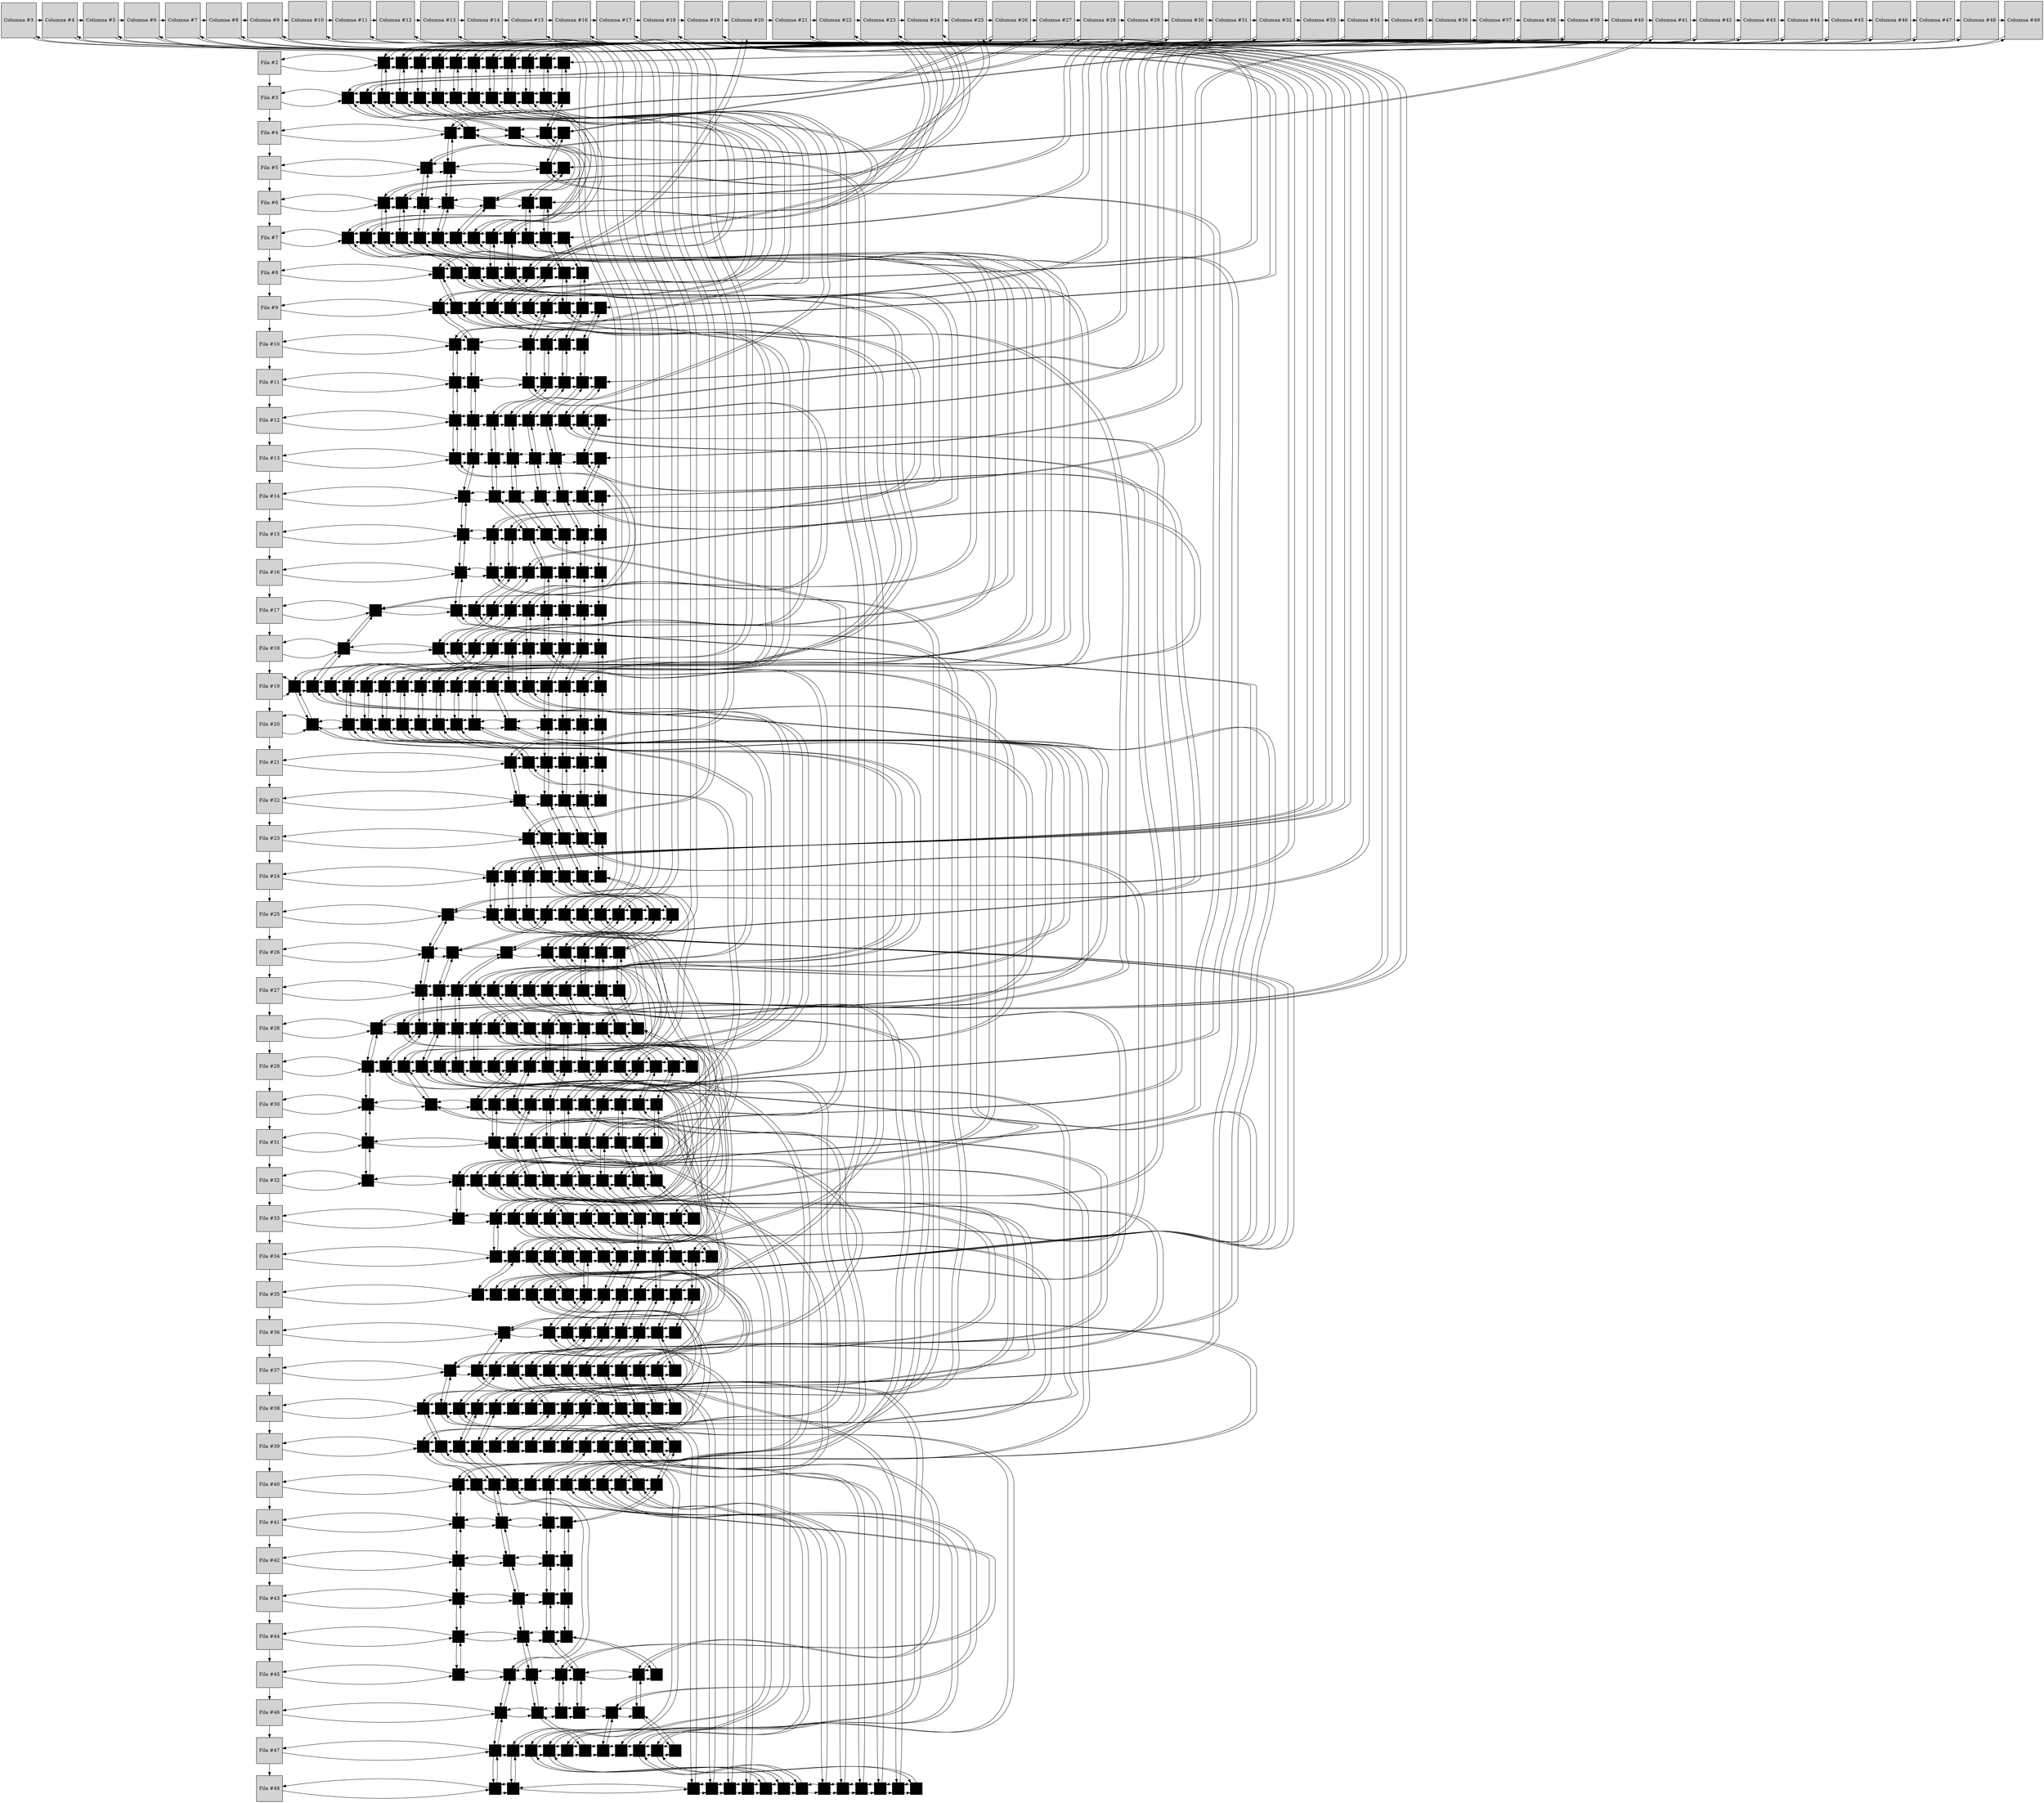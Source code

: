 digraph L{
node[shape=square style=filled]
nodo1702282059[label="Fila #2", group=0]
nodo2084948389[fillcolor="#000000", group=30, label=""]
nodo1983712472[fillcolor="#000000", group=31, label=""]
nodo1782874367[fillcolor="#000000", group=32, label=""]
nodo972782183[fillcolor="#000000", group=33, label=""]
nodo1797358620[fillcolor="#000000", group=34, label=""]
nodo1969495660[fillcolor="#000000", group=35, label=""]
nodo996748103[fillcolor="#000000", group=36, label=""]
nodo1495483919[fillcolor="#000000", group=37, label=""]
nodo1044719699[fillcolor="#000000", group=38, label=""]
nodo1804060297[fillcolor="#000000", group=39, label=""]
nodo432466861[fillcolor="#000000", group=40, label=""]
{rank=same; nodo1702282059; nodo2084948389; nodo1983712472; nodo1782874367; nodo972782183; nodo1797358620; nodo1969495660; nodo996748103; nodo1495483919; nodo1044719699; nodo1804060297; nodo432466861; }
nodo1519830436[label="Fila #3", group=0]
nodo1300658453[fillcolor="#000000", group=28, label=""]
nodo408964514[fillcolor="#000000", group=29, label=""]
nodo919950976[fillcolor="#000000", group=30, label=""]
nodo1518472731[fillcolor="#000000", group=31, label=""]
nodo615680655[fillcolor="#000000", group=32, label=""]
nodo1051053798[fillcolor="#000000", group=33, label=""]
nodo576253668[fillcolor="#000000", group=34, label=""]
nodo1751174754[fillcolor="#000000", group=35, label=""]
nodo1488373523[fillcolor="#000000", group=36, label=""]
nodo1224011805[fillcolor="#000000", group=37, label=""]
nodo759044137[fillcolor="#000000", group=38, label=""]
nodo1136902194[fillcolor="#000000", group=39, label=""]
nodo757274886[fillcolor="#000000", group=40, label=""]
{rank=same; nodo1519830436; nodo1300658453; nodo408964514; nodo919950976; nodo1518472731; nodo615680655; nodo1051053798; nodo576253668; nodo1751174754; nodo1488373523; nodo1224011805; nodo759044137; nodo1136902194; nodo757274886; }
nodo1119383719[label="Fila #4", group=0]
nodo521848713[fillcolor="#000000", group=27, label=""]
nodo1116030472[fillcolor="#000000", group=28, label=""]
nodo2002492535[fillcolor="#000000", group=29, label=""]
nodo1986525043[fillcolor="#000000", group=40, label=""]
nodo1057505465[fillcolor="#000000", group=41, label=""]
{rank=same; nodo1119383719; nodo521848713; nodo1116030472; nodo2002492535; nodo1986525043; nodo1057505465; }
nodo1465246806[label="Fila #5", group=0]
nodo2093380335[fillcolor="#000000", group=26, label=""]
nodo903073387[fillcolor="#000000", group=27, label=""]
nodo1210277344[fillcolor="#000000", group=41, label=""]
nodo816609254[fillcolor="#000000", group=42, label=""]
{rank=same; nodo1465246806; nodo2093380335; nodo903073387; nodo1210277344; nodo816609254; }
nodo2142386710[label="Fila #6", group=0]
nodo1413026589[fillcolor="#000000", group=24, label=""]
nodo111646759[fillcolor="#000000", group=25, label=""]
nodo1432869970[fillcolor="#000000", group=26, label=""]
nodo996884066[fillcolor="#000000", group=27, label=""]
nodo668361705[fillcolor="#000000", group=28, label=""]
nodo487235988[fillcolor="#000000", group=42, label=""]
nodo1994685227[fillcolor="#000000", group=43, label=""]
{rank=same; nodo2142386710; nodo1413026589; nodo111646759; nodo1432869970; nodo996884066; nodo668361705; nodo487235988; nodo1994685227; }
nodo337564603[label="Fila #7", group=0]
nodo4400122[fillcolor="#000000", group=22, label=""]
nodo1217209447[fillcolor="#000000", group=23, label=""]
nodo493167486[fillcolor="#000000", group=24, label=""]
nodo2139400290[fillcolor="#000000", group=25, label=""]
nodo1723926683[fillcolor="#000000", group=26, label=""]
nodo1204729400[fillcolor="#000000", group=27, label=""]
nodo1938031468[fillcolor="#000000", group=28, label=""]
nodo689529542[fillcolor="#000000", group=29, label=""]
nodo1207050926[fillcolor="#000000", group=30, label=""]
nodo1967076126[fillcolor="#000000", group=31, label=""]
nodo645120438[fillcolor="#000000", group=42, label=""]
nodo1142851820[fillcolor="#000000", group=43, label=""]
nodo313468307[fillcolor="#000000", group=44, label=""]
{rank=same; nodo337564603; nodo4400122; nodo1217209447; nodo493167486; nodo2139400290; nodo1723926683; nodo1204729400; nodo1938031468; nodo689529542; nodo1207050926; nodo1967076126; nodo645120438; nodo1142851820; nodo313468307; }
nodo511988507[label="Fila #8", group=0]
nodo650272524[fillcolor="#000000", group=21, label=""]
nodo380365520[fillcolor="#000000", group=22, label=""]
nodo2109986347[fillcolor="#000000", group=23, label=""]
nodo1105419779[fillcolor="#000000", group=30, label=""]
nodo1978483468[fillcolor="#000000", group=31, label=""]
nodo1012517387[fillcolor="#000000", group=32, label=""]
nodo1606951205[fillcolor="#000000", group=33, label=""]
nodo67141529[fillcolor="#000000", group=43, label=""]
nodo459979062[fillcolor="#000000", group=44, label=""]
{rank=same; nodo511988507; nodo650272524; nodo380365520; nodo2109986347; nodo1105419779; nodo1978483468; nodo1012517387; nodo1606951205; nodo67141529; nodo459979062; }
nodo1762730434[label="Fila #9", group=0]
nodo2010047692[fillcolor="#000000", group=20, label=""]
nodo1890951451[fillcolor="#000000", group=21, label=""]
nodo1045959986[fillcolor="#000000", group=32, label=""]
nodo1588014090[fillcolor="#000000", group=33, label=""]
nodo1582254998[fillcolor="#000000", group=34, label=""]
nodo61834301[fillcolor="#000000", group=35, label=""]
nodo2099310847[fillcolor="#000000", group=36, label=""]
nodo444613677[fillcolor="#000000", group=43, label=""]
nodo1052225296[fillcolor="#000000", group=44, label=""]
nodo1095125655[fillcolor="#000000", group=45, label=""]
{rank=same; nodo1762730434; nodo2010047692; nodo1890951451; nodo1045959986; nodo1588014090; nodo1582254998; nodo61834301; nodo2099310847; nodo444613677; nodo1052225296; nodo1095125655; }
nodo1000074568[label="Fila #10", group=0]
nodo589457210[fillcolor="#000000", group=19, label=""]
nodo544113505[fillcolor="#000000", group=20, label=""]
nodo1393522441[fillcolor="#000000", group=36, label=""]
nodo924463501[fillcolor="#000000", group=37, label=""]
nodo120691683[fillcolor="#000000", group=44, label=""]
nodo1401972207[fillcolor="#000000", group=45, label=""]
{rank=same; nodo1000074568; nodo589457210; nodo544113505; nodo1393522441; nodo924463501; nodo120691683; nodo1401972207; }
nodo2073032619[label="Fila #11", group=0]
nodo503265038[fillcolor="#000000", group=19, label=""]
nodo379210193[fillcolor="#000000", group=20, label=""]
nodo1182132720[fillcolor="#000000", group=36, label=""]
nodo1111718970[fillcolor="#000000", group=37, label=""]
nodo643855419[fillcolor="#000000", group=44, label=""]
nodo1651533287[fillcolor="#000000", group=45, label=""]
nodo195242544[fillcolor="#000000", group=46, label=""]
{rank=same; nodo2073032619; nodo503265038; nodo379210193; nodo1182132720; nodo1111718970; nodo643855419; nodo1651533287; nodo195242544; }
nodo1381508562[label="Fila #12", group=0]
nodo2008826382[fillcolor="#000000", group=19, label=""]
nodo377638467[fillcolor="#000000", group=20, label=""]
nodo73536521[fillcolor="#000000", group=37, label=""]
nodo394778594[fillcolor="#000000", group=38, label=""]
nodo46029614[fillcolor="#000000", group=44, label=""]
nodo105577836[fillcolor="#000000", group=45, label=""]
nodo312239088[fillcolor="#000000", group=46, label=""]
nodo990748294[fillcolor="#000000", group=47, label=""]
nodo1268434402[fillcolor="#000000", group=48, label=""]
{rank=same; nodo1381508562; nodo2008826382; nodo377638467; nodo73536521; nodo394778594; nodo46029614; nodo105577836; nodo312239088; nodo990748294; nodo1268434402; }
nodo443215968[label="Fila #13", group=0]
nodo1796772670[fillcolor="#000000", group=19, label=""]
nodo1010227573[fillcolor="#000000", group=20, label=""]
nodo555663044[fillcolor="#000000", group=37, label=""]
nodo1824174967[fillcolor="#000000", group=38, label=""]
nodo1125403837[fillcolor="#000000", group=44, label=""]
nodo1231280347[fillcolor="#000000", group=45, label=""]
nodo501196717[fillcolor="#000000", group=48, label=""]
nodo617057898[fillcolor="#000000", group=49, label=""]
{rank=same; nodo443215968; nodo1796772670; nodo1010227573; nodo555663044; nodo1824174967; nodo1125403837; nodo1231280347; nodo501196717; nodo617057898; }
nodo1171742699[label="Fila #14", group=0]
nodo304476810[fillcolor="#000000", group=20, label=""]
nodo1915215276[fillcolor="#000000", group=37, label=""]
nodo1787537756[fillcolor="#000000", group=38, label=""]
nodo358390753[fillcolor="#000000", group=44, label=""]
nodo684755554[fillcolor="#000000", group=45, label=""]
nodo1691809897[fillcolor="#000000", group=49, label=""]
nodo1403022566[fillcolor="#000000", group=50, label=""]
{rank=same; nodo1171742699; nodo304476810; nodo1915215276; nodo1787537756; nodo358390753; nodo684755554; nodo1691809897; nodo1403022566; }
nodo584218336[label="Fila #15", group=0]
nodo251493186[fillcolor="#000000", group=20, label=""]
nodo1572593476[fillcolor="#000000", group=21, label=""]
nodo221007689[fillcolor="#000000", group=22, label=""]
nodo1014521210[fillcolor="#000000", group=37, label=""]
nodo1505367772[fillcolor="#000000", group=38, label=""]
nodo1517859664[fillcolor="#000000", group=44, label=""]
nodo893512017[fillcolor="#000000", group=45, label=""]
nodo1261236494[fillcolor="#000000", group=50, label=""]
{rank=same; nodo584218336; nodo251493186; nodo1572593476; nodo221007689; nodo1014521210; nodo1505367772; nodo1517859664; nodo893512017; nodo1261236494; }
nodo1109987905[label="Fila #16", group=0]
nodo1565842279[fillcolor="#000000", group=20, label=""]
nodo1734720253[fillcolor="#000000", group=21, label=""]
nodo1265472414[fillcolor="#000000", group=22, label=""]
nodo1096559528[fillcolor="#000000", group=23, label=""]
nodo975720199[fillcolor="#000000", group=37, label=""]
nodo1892727021[fillcolor="#000000", group=44, label=""]
nodo1468412938[fillcolor="#000000", group=45, label=""]
nodo1999066169[fillcolor="#000000", group=50, label=""]
{rank=same; nodo1109987905; nodo1565842279; nodo1734720253; nodo1265472414; nodo1096559528; nodo975720199; nodo1892727021; nodo1468412938; nodo1999066169; }
nodo261057965[label="Fila #17", group=0]
nodo2062396257[fillcolor="#000000", group=19, label=""]
nodo481158738[fillcolor="#000000", group=20, label=""]
nodo1374093154[fillcolor="#000000", group=22, label=""]
nodo628097782[fillcolor="#000000", group=23, label=""]
nodo852558746[fillcolor="#000000", group=24, label=""]
nodo1094581476[fillcolor="#000000", group=36, label=""]
nodo667293262[fillcolor="#000000", group=37, label=""]
nodo42256370[fillcolor="#000000", group=44, label=""]
nodo947116523[fillcolor="#000000", group=45, label=""]
nodo378001629[fillcolor="#000000", group=50, label=""]
{rank=same; nodo261057965; nodo2062396257; nodo481158738; nodo1374093154; nodo628097782; nodo852558746; nodo1094581476; nodo667293262; nodo42256370; nodo947116523; nodo378001629; }
nodo31770661[label="Fila #18", group=0]
nodo628827324[fillcolor="#000000", group=19, label=""]
nodo56696185[fillcolor="#000000", group=23, label=""]
nodo721976568[fillcolor="#000000", group=24, label=""]
nodo210381916[fillcolor="#000000", group=25, label=""]
nodo1881712565[fillcolor="#000000", group=26, label=""]
nodo2066347548[fillcolor="#000000", group=35, label=""]
nodo321829437[fillcolor="#000000", group=36, label=""]
nodo1310432456[fillcolor="#000000", group=37, label=""]
nodo2067505073[fillcolor="#000000", group=44, label=""]
nodo1326845916[fillcolor="#000000", group=45, label=""]
nodo697281361[fillcolor="#000000", group=50, label=""]
{rank=same; nodo31770661; nodo628827324; nodo56696185; nodo721976568; nodo210381916; nodo1881712565; nodo2066347548; nodo321829437; nodo1310432456; nodo2067505073; nodo1326845916; nodo697281361; }
nodo996183924[label="Fila #19", group=0]
nodo478239166[fillcolor="#000000", group=18, label=""]
nodo1662442781[fillcolor="#000000", group=19, label=""]
nodo932656909[fillcolor="#000000", group=25, label=""]
nodo145954212[fillcolor="#000000", group=26, label=""]
nodo518644133[fillcolor="#000000", group=27, label=""]
nodo1262631248[fillcolor="#000000", group=28, label=""]
nodo1164136554[fillcolor="#000000", group=29, label=""]
nodo1433232215[fillcolor="#000000", group=30, label=""]
nodo72897686[fillcolor="#000000", group=31, label=""]
nodo1577739764[fillcolor="#000000", group=32, label=""]
nodo20291167[fillcolor="#000000", group=33, label=""]
nodo1073492725[fillcolor="#000000", group=34, label=""]
nodo2043035000[fillcolor="#000000", group=35, label=""]
nodo1953419889[fillcolor="#000000", group=36, label=""]
nodo1493462469[fillcolor="#000000", group=44, label=""]
nodo120690570[fillcolor="#000000", group=45, label=""]
nodo1330923497[fillcolor="#000000", group=49, label=""]
nodo1294723368[fillcolor="#000000", group=50, label=""]
{rank=same; nodo996183924; nodo478239166; nodo1662442781; nodo932656909; nodo145954212; nodo518644133; nodo1262631248; nodo1164136554; nodo1433232215; nodo72897686; nodo1577739764; nodo20291167; nodo1073492725; nodo2043035000; nodo1953419889; nodo1493462469; nodo120690570; nodo1330923497; nodo1294723368; }
nodo926670605[label="Fila #20", group=0]
nodo1010664359[fillcolor="#000000", group=18, label=""]
nodo1371267270[fillcolor="#000000", group=26, label=""]
nodo1129001328[fillcolor="#000000", group=27, label=""]
nodo719408547[fillcolor="#000000", group=28, label=""]
nodo2047988707[fillcolor="#000000", group=29, label=""]
nodo1956815287[fillcolor="#000000", group=30, label=""]
nodo1853411042[fillcolor="#000000", group=31, label=""]
nodo1322519259[fillcolor="#000000", group=32, label=""]
nodo976115241[fillcolor="#000000", group=33, label=""]
nodo1533081538[fillcolor="#000000", group=34, label=""]
nodo1934044562[fillcolor="#000000", group=44, label=""]
nodo497775603[fillcolor="#000000", group=45, label=""]
nodo1442640241[fillcolor="#000000", group=49, label=""]
nodo159306475[fillcolor="#000000", group=50, label=""]
{rank=same; nodo926670605; nodo1010664359; nodo1371267270; nodo1129001328; nodo719408547; nodo2047988707; nodo1956815287; nodo1853411042; nodo1322519259; nodo976115241; nodo1533081538; nodo1934044562; nodo497775603; nodo1442640241; nodo159306475; }
nodo1126127083[label="Fila #21", group=0]
nodo91067024[fillcolor="#000000", group=17, label=""]
nodo925404213[fillcolor="#000000", group=18, label=""]
nodo1220475313[fillcolor="#000000", group=44, label=""]
nodo1899453760[fillcolor="#000000", group=45, label=""]
nodo405252324[fillcolor="#000000", group=49, label=""]
nodo1805502193[fillcolor="#000000", group=50, label=""]
{rank=same; nodo1126127083; nodo91067024; nodo925404213; nodo1220475313; nodo1899453760; nodo405252324; nodo1805502193; }
nodo1423038786[label="Fila #22", group=0]
nodo524764101[fillcolor="#000000", group=17, label=""]
nodo973256769[fillcolor="#000000", group=44, label=""]
nodo1068321726[fillcolor="#000000", group=45, label=""]
nodo1710001856[fillcolor="#000000", group=49, label=""]
nodo1074831571[fillcolor="#000000", group=50, label=""]
{rank=same; nodo1423038786; nodo524764101; nodo973256769; nodo1068321726; nodo1710001856; nodo1074831571; }
nodo1870649376[label="Fila #23", group=0]
nodo979013322[fillcolor="#000000", group=16, label=""]
nodo994155983[fillcolor="#000000", group=17, label=""]
nodo2123539532[fillcolor="#000000", group=44, label=""]
nodo1866321254[fillcolor="#000000", group=45, label=""]
nodo33501845[fillcolor="#000000", group=49, label=""]
{rank=same; nodo1870649376; nodo979013322; nodo994155983; nodo2123539532; nodo1866321254; nodo33501845; }
nodo921135232[label="Fila #24", group=0]
nodo1572608724[fillcolor="#000000", group=7, label=""]
nodo1550559992[fillcolor="#000000", group=8, label=""]
nodo611864698[fillcolor="#000000", group=9, label=""]
nodo701931293[fillcolor="#000000", group=16, label=""]
nodo344017481[fillcolor="#000000", group=17, label=""]
nodo364650059[fillcolor="#000000", group=44, label=""]
nodo1939957510[fillcolor="#000000", group=49, label=""]
{rank=same; nodo921135232; nodo1572608724; nodo1550559992; nodo611864698; nodo701931293; nodo344017481; nodo364650059; nodo1939957510; }
nodo1846681624[label="Fila #25", group=0]
nodo1893727377[fillcolor="#000000", group=6, label=""]
nodo90503815[fillcolor="#000000", group=7, label=""]
nodo2097489018[fillcolor="#000000", group=8, label=""]
nodo48814370[fillcolor="#000000", group=9, label=""]
nodo224167578[fillcolor="#000000", group=10, label=""]
nodo793703796[fillcolor="#000000", group=11, label=""]
nodo2067542547[fillcolor="#000000", group=12, label=""]
nodo1071236511[fillcolor="#000000", group=13, label=""]
nodo1448672424[fillcolor="#000000", group=14, label=""]
nodo241522242[fillcolor="#000000", group=16, label=""]
nodo349393207[fillcolor="#000000", group=44, label=""]
nodo1708628751[fillcolor="#000000", group=49, label=""]
{rank=same; nodo1846681624; nodo1893727377; nodo90503815; nodo2097489018; nodo48814370; nodo224167578; nodo793703796; nodo2067542547; nodo1071236511; nodo1448672424; nodo241522242; nodo349393207; nodo1708628751; }
nodo1954252449[label="Fila #26", group=0]
nodo1351092522[fillcolor="#000000", group=6, label=""]
nodo1583128805[fillcolor="#000000", group=10, label=""]
nodo118114242[fillcolor="#000000", group=14, label=""]
nodo795641612[fillcolor="#000000", group=15, label=""]
nodo1060969106[fillcolor="#000000", group=16, label=""]
nodo81649176[fillcolor="#000000", group=44, label=""]
nodo1371323670[fillcolor="#000000", group=48, label=""]
nodo446891210[fillcolor="#000000", group=49, label=""]
{rank=same; nodo1954252449; nodo1351092522; nodo1583128805; nodo118114242; nodo795641612; nodo1060969106; nodo81649176; nodo1371323670; nodo446891210; }
nodo1293771910[label="Fila #27", group=0]
nodo668622371[fillcolor="#000000", group=6, label=""]
nodo322573251[fillcolor="#000000", group=10, label=""]
nodo297648186[fillcolor="#000000", group=14, label=""]
nodo925020127[fillcolor="#000000", group=27, label=""]
nodo1115477086[fillcolor="#000000", group=28, label=""]
nodo18572249[fillcolor="#000000", group=30, label=""]
nodo2119749584[fillcolor="#000000", group=31, label=""]
nodo1554439059[fillcolor="#000000", group=32, label=""]
nodo2019306109[fillcolor="#000000", group=33, label=""]
nodo579046148[fillcolor="#000000", group=44, label=""]
nodo446559947[fillcolor="#000000", group=48, label=""]
nodo1888345160[fillcolor="#000000", group=49, label=""]
{rank=same; nodo1293771910; nodo668622371; nodo322573251; nodo297648186; nodo925020127; nodo1115477086; nodo18572249; nodo2119749584; nodo1554439059; nodo2019306109; nodo579046148; nodo446559947; nodo1888345160; }
nodo1763381222[label="Fila #28", group=0]
nodo1467904618[fillcolor="#000000", group=4, label=""]
nodo572583392[fillcolor="#000000", group=5, label=""]
nodo1020332656[fillcolor="#000000", group=6, label=""]
nodo218388019[fillcolor="#000000", group=10, label=""]
nodo701335771[fillcolor="#000000", group=14, label=""]
nodo203898863[fillcolor="#000000", group=15, label=""]
nodo940652177[fillcolor="#000000", group=26, label=""]
nodo386620014[fillcolor="#000000", group=27, label=""]
nodo1380287236[fillcolor="#000000", group=28, label=""]
nodo1739065060[fillcolor="#000000", group=29, label=""]
nodo1446773054[fillcolor="#000000", group=30, label=""]
nodo464120253[fillcolor="#000000", group=33, label=""]
nodo1695155311[fillcolor="#000000", group=43, label=""]
nodo1110618380[fillcolor="#000000", group=48, label=""]
nodo1949396357[fillcolor="#000000", group=49, label=""]
{rank=same; nodo1763381222; nodo1467904618; nodo572583392; nodo1020332656; nodo218388019; nodo701335771; nodo203898863; nodo940652177; nodo386620014; nodo1380287236; nodo1739065060; nodo1446773054; nodo464120253; nodo1695155311; nodo1110618380; nodo1949396357; }
nodo536975039[label="Fila #29", group=0]
nodo354273196[fillcolor="#000000", group=4, label=""]
nodo1123069650[fillcolor="#000000", group=6, label=""]
nodo1037221452[fillcolor="#000000", group=7, label=""]
nodo290087719[fillcolor="#000000", group=10, label=""]
nodo1787946501[fillcolor="#000000", group=11, label=""]
nodo768623547[fillcolor="#000000", group=14, label=""]
nodo89700499[fillcolor="#000000", group=15, label=""]
nodo1196007492[fillcolor="#000000", group=16, label=""]
nodo579721062[fillcolor="#000000", group=17, label=""]
nodo233805079[fillcolor="#000000", group=25, label=""]
nodo1295198233[fillcolor="#000000", group=29, label=""]
nodo1207102075[fillcolor="#000000", group=30, label=""]
nodo185082628[fillcolor="#000000", group=33, label=""]
nodo2050902111[fillcolor="#000000", group=34, label=""]
nodo781833441[fillcolor="#000000", group=35, label=""]
nodo2120766075[fillcolor="#000000", group=36, label=""]
nodo875716273[fillcolor="#000000", group=43, label=""]
nodo1019643096[fillcolor="#000000", group=48, label=""]
nodo1553490301[fillcolor="#000000", group=49, label=""]
{rank=same; nodo536975039; nodo354273196; nodo1123069650; nodo1037221452; nodo290087719; nodo1787946501; nodo768623547; nodo89700499; nodo1196007492; nodo579721062; nodo233805079; nodo1295198233; nodo1207102075; nodo185082628; nodo2050902111; nodo781833441; nodo2120766075; nodo875716273; nodo1019643096; nodo1553490301; }
nodo1625234207[label="Fila #30", group=0]
nodo1178474083[fillcolor="#000000", group=4, label=""]
nodo1322691128[fillcolor="#000000", group=7, label=""]
nodo1373284630[fillcolor="#000000", group=17, label=""]
nodo1237665745[fillcolor="#000000", group=18, label=""]
nodo2139016580[fillcolor="#000000", group=25, label=""]
nodo75640633[fillcolor="#000000", group=26, label=""]
nodo9741478[fillcolor="#000000", group=30, label=""]
nodo1661763754[fillcolor="#000000", group=34, label=""]
nodo1788306338[fillcolor="#000000", group=36, label=""]
nodo2138665518[fillcolor="#000000", group=37, label=""]
nodo1525504243[fillcolor="#000000", group=42, label=""]
nodo1566804692[fillcolor="#000000", group=43, label=""]
nodo205023401[fillcolor="#000000", group=48, label=""]
{rank=same; nodo1625234207; nodo1178474083; nodo1322691128; nodo1373284630; nodo1237665745; nodo2139016580; nodo75640633; nodo9741478; nodo1661763754; nodo1788306338; nodo2138665518; nodo1525504243; nodo1566804692; nodo205023401; }
nodo946111234[label="Fila #31", group=0]
nodo142507581[fillcolor="#000000", group=4, label=""]
nodo1233809612[fillcolor="#000000", group=18, label=""]
nodo104342644[fillcolor="#000000", group=26, label=""]
nodo450419490[fillcolor="#000000", group=27, label=""]
nodo1630323154[fillcolor="#000000", group=30, label=""]
nodo2067452203[fillcolor="#000000", group=34, label=""]
nodo1013334460[fillcolor="#000000", group=37, label=""]
nodo1622904025[fillcolor="#000000", group=38, label=""]
nodo1738466125[fillcolor="#000000", group=42, label=""]
nodo1249953052[fillcolor="#000000", group=47, label=""]
nodo1155860049[fillcolor="#000000", group=48, label=""]
{rank=same; nodo946111234; nodo142507581; nodo1233809612; nodo104342644; nodo450419490; nodo1630323154; nodo2067452203; nodo1013334460; nodo1622904025; nodo1738466125; nodo1249953052; nodo1155860049; }
nodo2013566800[label="Fila #32", group=0]
nodo1754306454[fillcolor="#000000", group=4, label=""]
nodo611588029[fillcolor="#000000", group=5, label=""]
nodo1221544684[fillcolor="#000000", group=17, label=""]
nodo338553522[fillcolor="#000000", group=24, label=""]
nodo2028856198[fillcolor="#000000", group=25, label=""]
nodo2090912473[fillcolor="#000000", group=26, label=""]
nodo1309308811[fillcolor="#000000", group=27, label=""]
nodo889814146[fillcolor="#000000", group=28, label=""]
nodo577722486[fillcolor="#000000", group=34, label=""]
nodo1491319008[fillcolor="#000000", group=38, label=""]
nodo1162361432[fillcolor="#000000", group=41, label=""]
nodo1004249887[fillcolor="#000000", group=42, label=""]
nodo1672474874[fillcolor="#000000", group=47, label=""]
{rank=same; nodo2013566800; nodo1754306454; nodo611588029; nodo1221544684; nodo338553522; nodo2028856198; nodo2090912473; nodo1309308811; nodo889814146; nodo577722486; nodo1491319008; nodo1162361432; nodo1004249887; nodo1672474874; }
nodo642670807[label="Fila #33", group=0]
nodo575673532[fillcolor="#000000", group=5, label=""]
nodo1156942002[fillcolor="#000000", group=6, label=""]
nodo1489078518[fillcolor="#000000", group=14, label=""]
nodo224138209[fillcolor="#000000", group=15, label=""]
nodo789250818[fillcolor="#000000", group=16, label=""]
nodo1196666441[fillcolor="#000000", group=17, label=""]
nodo327223405[fillcolor="#000000", group=23, label=""]
nodo2117059303[fillcolor="#000000", group=24, label=""]
nodo155966771[fillcolor="#000000", group=28, label=""]
nodo1395657653[fillcolor="#000000", group=38, label=""]
nodo1214886878[fillcolor="#000000", group=41, label=""]
nodo1221687502[fillcolor="#000000", group=46, label=""]
nodo530876066[fillcolor="#000000", group=47, label=""]
{rank=same; nodo642670807; nodo575673532; nodo1156942002; nodo1489078518; nodo224138209; nodo789250818; nodo1196666441; nodo327223405; nodo2117059303; nodo155966771; nodo1395657653; nodo1214886878; nodo1221687502; nodo530876066; }
nodo1285180224[label="Fila #34", group=0]
nodo1231615566[fillcolor="#000000", group=6, label=""]
nodo171761829[fillcolor="#000000", group=7, label=""]
nodo831973078[fillcolor="#000000", group=12, label=""]
nodo801663983[fillcolor="#000000", group=13, label=""]
nodo555492062[fillcolor="#000000", group=14, label=""]
nodo1288226704[fillcolor="#000000", group=15, label=""]
nodo1257126025[fillcolor="#000000", group=16, label=""]
nodo647341352[fillcolor="#000000", group=23, label=""]
nodo1725921782[fillcolor="#000000", group=38, label=""]
nodo1814152954[fillcolor="#000000", group=40, label=""]
nodo1471189383[fillcolor="#000000", group=41, label=""]
nodo1552405180[fillcolor="#000000", group=45, label=""]
nodo1091174419[fillcolor="#000000", group=46, label=""]
{rank=same; nodo1285180224; nodo1231615566; nodo171761829; nodo831973078; nodo801663983; nodo555492062; nodo1288226704; nodo1257126025; nodo647341352; nodo1725921782; nodo1814152954; nodo1471189383; nodo1552405180; nodo1091174419; }
nodo595466462[label="Fila #35", group=0]
nodo1880201631[fillcolor="#000000", group=7, label=""]
nodo308389651[fillcolor="#000000", group=8, label=""]
nodo66725844[fillcolor="#000000", group=9, label=""]
nodo1343322013[fillcolor="#000000", group=10, label=""]
nodo749781345[fillcolor="#000000", group=11, label=""]
nodo863412955[fillcolor="#000000", group=12, label=""]
nodo1633744870[fillcolor="#000000", group=15, label=""]
nodo974571976[fillcolor="#000000", group=23, label=""]
nodo268938274[fillcolor="#000000", group=38, label=""]
nodo375501955[fillcolor="#000000", group=39, label=""]
nodo1893248622[fillcolor="#000000", group=40, label=""]
nodo2089578804[fillcolor="#000000", group=44, label=""]
nodo1372038203[fillcolor="#000000", group=45, label=""]
{rank=same; nodo595466462; nodo1880201631; nodo308389651; nodo66725844; nodo1343322013; nodo749781345; nodo863412955; nodo1633744870; nodo974571976; nodo268938274; nodo375501955; nodo1893248622; nodo2089578804; nodo1372038203; }
nodo1243203372[label="Fila #36", group=0]
nodo2131213279[fillcolor="#000000", group=14, label=""]
nodo1612542170[fillcolor="#000000", group=15, label=""]
nodo211285662[fillcolor="#000000", group=23, label=""]
nodo137584775[fillcolor="#000000", group=24, label=""]
nodo1244199709[fillcolor="#000000", group=38, label=""]
nodo1102633250[fillcolor="#000000", group=39, label=""]
nodo1923671181[fillcolor="#000000", group=40, label=""]
nodo1628214535[fillcolor="#000000", group=44, label=""]
nodo1819376168[fillcolor="#000000", group=45, label=""]
{rank=same; nodo1243203372; nodo2131213279; nodo1612542170; nodo211285662; nodo137584775; nodo1244199709; nodo1102633250; nodo1923671181; nodo1628214535; nodo1819376168; }
nodo1795678029[label="Fila #37", group=0]
nodo1581171244[fillcolor="#000000", group=13, label=""]
nodo1537196097[fillcolor="#000000", group=14, label=""]
nodo1012420896[fillcolor="#000000", group=19, label=""]
nodo1768954961[fillcolor="#000000", group=24, label=""]
nodo1106742513[fillcolor="#000000", group=25, label=""]
nodo1691341126[fillcolor="#000000", group=37, label=""]
nodo450907566[fillcolor="#000000", group=38, label=""]
nodo1931167799[fillcolor="#000000", group=39, label=""]
nodo242668193[fillcolor="#000000", group=40, label=""]
nodo346646472[fillcolor="#000000", group=41, label=""]
nodo205313486[fillcolor="#000000", group=42, label=""]
nodo634355342[fillcolor="#000000", group=43, label=""]
nodo487871308[fillcolor="#000000", group=44, label=""]
{rank=same; nodo1795678029; nodo1581171244; nodo1537196097; nodo1012420896; nodo1768954961; nodo1106742513; nodo1691341126; nodo450907566; nodo1931167799; nodo242668193; nodo346646472; nodo205313486; nodo634355342; nodo487871308; }
nodo1121775617[label="Fila #38", group=0]
nodo681893681[fillcolor="#000000", group=12, label=""]
nodo1984032677[fillcolor="#000000", group=13, label=""]
nodo1240484882[fillcolor="#000000", group=19, label=""]
nodo1820979669[fillcolor="#000000", group=20, label=""]
nodo1658512930[fillcolor="#000000", group=21, label=""]
nodo455016731[fillcolor="#000000", group=22, label=""]
nodo1355042486[fillcolor="#000000", group=23, label=""]
nodo1935677986[fillcolor="#000000", group=24, label=""]
nodo1186863514[fillcolor="#000000", group=26, label=""]
nodo625659791[fillcolor="#000000", group=27, label=""]
nodo1468630126[fillcolor="#000000", group=37, label=""]
nodo617297335[fillcolor="#000000", group=40, label=""]
nodo311401085[fillcolor="#000000", group=41, label=""]
nodo1640630548[fillcolor="#000000", group=42, label=""]
nodo2054900663[fillcolor="#000000", group=43, label=""]
{rank=same; nodo1121775617; nodo681893681; nodo1984032677; nodo1240484882; nodo1820979669; nodo1658512930; nodo455016731; nodo1355042486; nodo1935677986; nodo1186863514; nodo625659791; nodo1468630126; nodo617297335; nodo311401085; nodo1640630548; nodo2054900663; }
nodo132169666[label="Fila #39", group=0]
nodo1767018801[fillcolor="#000000", group=11, label=""]
nodo1482794918[fillcolor="#000000", group=12, label=""]
nodo2020047342[fillcolor="#000000", group=20, label=""]
nodo2054932367[fillcolor="#000000", group=21, label=""]
nodo131926760[fillcolor="#000000", group=24, label=""]
nodo1389674786[fillcolor="#000000", group=25, label=""]
nodo289368735[fillcolor="#000000", group=26, label=""]
nodo903647368[fillcolor="#000000", group=27, label=""]
nodo1522091665[fillcolor="#000000", group=28, label=""]
nodo781205813[fillcolor="#000000", group=29, label=""]
nodo1142009322[fillcolor="#000000", group=35, label=""]
nodo353905968[fillcolor="#000000", group=36, label=""]
nodo84241612[fillcolor="#000000", group=37, label=""]
nodo699403440[fillcolor="#000000", group=40, label=""]
nodo1611111057[fillcolor="#000000", group=41, label=""]
{rank=same; nodo132169666; nodo1767018801; nodo1482794918; nodo2020047342; nodo2054932367; nodo131926760; nodo1389674786; nodo289368735; nodo903647368; nodo1522091665; nodo781205813; nodo1142009322; nodo353905968; nodo84241612; nodo699403440; nodo1611111057; }
nodo883051020[label="Fila #40", group=0]
nodo443495256[fillcolor="#000000", group=10, label=""]
nodo865298729[fillcolor="#000000", group=11, label=""]
nodo1864150744[fillcolor="#000000", group=20, label=""]
nodo1229486877[fillcolor="#000000", group=21, label=""]
nodo719217823[fillcolor="#000000", group=29, label=""]
nodo44862156[fillcolor="#000000", group=30, label=""]
nodo139234863[fillcolor="#000000", group=31, label=""]
nodo39230632[fillcolor="#000000", group=32, label=""]
nodo1542847201[fillcolor="#000000", group=33, label=""]
nodo1030349241[fillcolor="#000000", group=34, label=""]
nodo1371024845[fillcolor="#000000", group=35, label=""]
nodo1740462222[fillcolor="#000000", group=41, label=""]
{rank=same; nodo883051020; nodo443495256; nodo865298729; nodo1864150744; nodo1229486877; nodo719217823; nodo44862156; nodo139234863; nodo39230632; nodo1542847201; nodo1030349241; nodo1371024845; nodo1740462222; }
nodo325813354[label="Fila #41", group=0]
nodo1635638167[fillcolor="#000000", group=10, label=""]
nodo1908102192[fillcolor="#000000", group=20, label=""]
nodo2085559201[fillcolor="#000000", group=30, label=""]
nodo868780182[fillcolor="#000000", group=41, label=""]
{rank=same; nodo325813354; nodo1635638167; nodo1908102192; nodo2085559201; nodo868780182; }
nodo1013341211[label="Fila #42", group=0]
nodo391611763[fillcolor="#000000", group=10, label=""]
nodo331421227[fillcolor="#000000", group=20, label=""]
nodo1689956605[fillcolor="#000000", group=30, label=""]
nodo1790099189[fillcolor="#000000", group=41, label=""]
{rank=same; nodo1013341211; nodo391611763; nodo331421227; nodo1689956605; nodo1790099189; }
nodo1105576653[label="Fila #43", group=0]
nodo1510925460[fillcolor="#000000", group=10, label=""]
nodo1803717232[fillcolor="#000000", group=20, label=""]
nodo347653347[fillcolor="#000000", group=30, label=""]
nodo2074382099[fillcolor="#000000", group=41, label=""]
{rank=same; nodo1105576653; nodo1510925460; nodo1803717232; nodo347653347; nodo2074382099; }
nodo1453584055[label="Fila #44", group=0]
nodo697122585[fillcolor="#000000", group=10, label=""]
nodo2067818775[fillcolor="#000000", group=20, label=""]
nodo616807803[fillcolor="#000000", group=30, label=""]
nodo1834756354[fillcolor="#000000", group=41, label=""]
{rank=same; nodo1453584055; nodo697122585; nodo2067818775; nodo616807803; nodo1834756354; }
nodo770291271[label="Fila #45", group=0]
nodo1427728956[fillcolor="#000000", group=10, label=""]
nodo1820867969[fillcolor="#000000", group=11, label=""]
nodo1620057387[fillcolor="#000000", group=20, label=""]
nodo11257072[fillcolor="#000000", group=21, label=""]
nodo519898707[fillcolor="#000000", group=30, label=""]
nodo867456056[fillcolor="#000000", group=40, label=""]
nodo1395486240[fillcolor="#000000", group=41, label=""]
{rank=same; nodo770291271; nodo1427728956; nodo1820867969; nodo1620057387; nodo11257072; nodo519898707; nodo867456056; nodo1395486240; }
nodo234863857[label="Fila #46", group=0]
nodo2076638339[fillcolor="#000000", group=11, label=""]
nodo1782739543[fillcolor="#000000", group=20, label=""]
nodo1386634577[fillcolor="#000000", group=21, label=""]
nodo583957440[fillcolor="#000000", group=30, label=""]
nodo1856027134[fillcolor="#000000", group=31, label=""]
nodo394899127[fillcolor="#000000", group=40, label=""]
{rank=same; nodo234863857; nodo2076638339; nodo1782739543; nodo1386634577; nodo583957440; nodo1856027134; nodo394899127; }
nodo2007311810[label="Fila #47", group=0]
nodo652497037[fillcolor="#000000", group=11, label=""]
nodo1306551014[fillcolor="#000000", group=12, label=""]
nodo398889467[fillcolor="#000000", group=17, label=""]
nodo1234382324[fillcolor="#000000", group=18, label=""]
nodo1299672179[fillcolor="#000000", group=19, label=""]
nodo55492713[fillcolor="#000000", group=20, label=""]
nodo539283634[fillcolor="#000000", group=31, label=""]
nodo1888007631[fillcolor="#000000", group=32, label=""]
nodo107629401[fillcolor="#000000", group=33, label=""]
nodo1943178869[fillcolor="#000000", group=39, label=""]
nodo1979019773[fillcolor="#000000", group=40, label=""]
{rank=same; nodo2007311810; nodo652497037; nodo1306551014; nodo398889467; nodo1234382324; nodo1299672179; nodo55492713; nodo539283634; nodo1888007631; nodo107629401; nodo1943178869; nodo1979019773; }
nodo1080464449[label="Fila #48", group=0]
nodo335691671[fillcolor="#000000", group=11, label=""]
nodo1942268484[fillcolor="#000000", group=12, label=""]
nodo761288536[fillcolor="#000000", group=13, label=""]
nodo1498417705[fillcolor="#000000", group=14, label=""]
nodo1546348563[fillcolor="#000000", group=15, label=""]
nodo174817112[fillcolor="#000000", group=16, label=""]
nodo631120858[fillcolor="#000000", group=17, label=""]
nodo2093380610[fillcolor="#000000", group=18, label=""]
nodo2074800249[fillcolor="#000000", group=33, label=""]
nodo720028139[fillcolor="#000000", group=34, label=""]
nodo2118039455[fillcolor="#000000", group=35, label=""]
nodo832027198[fillcolor="#000000", group=36, label=""]
nodo487767373[fillcolor="#000000", group=37, label=""]
nodo1636549277[fillcolor="#000000", group=38, label=""]
nodo1786905468[fillcolor="#000000", group=39, label=""]
{rank=same; nodo1080464449; nodo335691671; nodo1942268484; nodo761288536; nodo1498417705; nodo1546348563; nodo174817112; nodo631120858; nodo2093380610; nodo2074800249; nodo720028139; nodo2118039455; nodo832027198; nodo487767373; nodo1636549277; nodo1786905468; }
nodo1724387928[label="Columna #3", group=4]
nodo1857561369[label="Columna #4", group=5]
nodo1360567161[label="Columna #5", group=6]
nodo729541573[label="Columna #6", group=7]
nodo226981408[label="Columna #7", group=8]
nodo579353698[label="Columna #8", group=9]
nodo937343001[label="Columna #9", group=10]
nodo1133467876[label="Columna #10", group=11]
nodo1972310211[label="Columna #11", group=12]
nodo369580348[label="Columna #12", group=13]
nodo1423648149[label="Columna #13", group=14]
nodo1839865746[label="Columna #14", group=15]
nodo1622021100[label="Columna #15", group=16]
nodo1288464508[label="Columna #16", group=17]
nodo1102449661[label="Columna #17", group=18]
nodo2094914262[label="Columna #18", group=19]
nodo1828493266[label="Columna #19", group=20]
nodo1138531769[label="Columna #20", group=21]
nodo851742684[label="Columna #21", group=22]
nodo543025208[label="Columna #22", group=23]
nodo681032166[label="Columna #23", group=24]
nodo260167704[label="Columna #24", group=25]
nodo422382683[label="Columna #25", group=26]
nodo1451113326[label="Columna #26", group=27]
nodo1135861966[label="Columna #27", group=28]
nodo1123262904[label="Columna #28", group=29]
nodo869081705[label="Columna #29", group=30]
nodo349166133[label="Columna #30", group=31]
nodo1210514930[label="Columna #31", group=32]
nodo394750767[label="Columna #32", group=33]
nodo1300487644[label="Columna #33", group=34]
nodo670541867[label="Columna #34", group=35]
nodo1480661066[label="Columna #35", group=36]
nodo1957940862[label="Columna #36", group=37]
nodo655196169[label="Columna #37", group=38]
nodo1034011187[label="Columna #38", group=39]
nodo1844579973[label="Columna #39", group=40]
nodo123268475[label="Columna #40", group=41]
nodo1277048913[label="Columna #41", group=42]
nodo2141047739[label="Columna #42", group=43]
nodo40269035[label="Columna #43", group=44]
nodo1108697833[label="Columna #44", group=45]
nodo2146702922[label="Columna #45", group=46]
nodo1847974428[label="Columna #46", group=47]
nodo1599416863[label="Columna #47", group=48]
nodo910035254[label="Columna #48", group=49]
nodo1764167677[label="Columna #49", group=50]
{rank=same; nodo1724387928; nodo1857561369; nodo1360567161; nodo729541573; nodo226981408; nodo579353698; nodo937343001; nodo1133467876; nodo1972310211; nodo369580348; nodo1423648149; nodo1839865746; nodo1622021100; nodo1288464508; nodo1102449661; nodo2094914262; nodo1828493266; nodo1138531769; nodo851742684; nodo543025208; nodo681032166; nodo260167704; nodo422382683; nodo1451113326; nodo1135861966; nodo1123262904; nodo869081705; nodo349166133; nodo1210514930; nodo394750767; nodo1300487644; nodo670541867; nodo1480661066; nodo1957940862; nodo655196169; nodo1034011187; nodo1844579973; nodo123268475; nodo1277048913; nodo2141047739; nodo40269035; nodo1108697833; nodo2146702922; nodo1847974428; nodo1599416863; nodo910035254; nodo1764167677; }
nodo1702282059 -> nodo2084948389
nodo1702282059 -> nodo2084948389 [dir = "back"]
nodo2084948389 -> nodo1983712472 
nodo2084948389 -> nodo1983712472 [dir = "back"]
nodo1983712472 -> nodo1782874367 
nodo1983712472 -> nodo1782874367 [dir = "back"]
nodo1782874367 -> nodo972782183 
nodo1782874367 -> nodo972782183 [dir = "back"]
nodo972782183 -> nodo1797358620 
nodo972782183 -> nodo1797358620 [dir = "back"]
nodo1797358620 -> nodo1969495660 
nodo1797358620 -> nodo1969495660 [dir = "back"]
nodo1969495660 -> nodo996748103 
nodo1969495660 -> nodo996748103 [dir = "back"]
nodo996748103 -> nodo1495483919 
nodo996748103 -> nodo1495483919 [dir = "back"]
nodo1495483919 -> nodo1044719699 
nodo1495483919 -> nodo1044719699 [dir = "back"]
nodo1044719699 -> nodo1804060297 
nodo1044719699 -> nodo1804060297 [dir = "back"]
nodo1804060297 -> nodo432466861 
nodo1804060297 -> nodo432466861 [dir = "back"]
nodo1702282059 -> nodo1519830436 
nodo1519830436 -> nodo1300658453
nodo1519830436 -> nodo1300658453 [dir = "back"]
nodo1300658453 -> nodo408964514 
nodo1300658453 -> nodo408964514 [dir = "back"]
nodo408964514 -> nodo919950976 
nodo408964514 -> nodo919950976 [dir = "back"]
nodo919950976 -> nodo1518472731 
nodo919950976 -> nodo1518472731 [dir = "back"]
nodo1518472731 -> nodo615680655 
nodo1518472731 -> nodo615680655 [dir = "back"]
nodo615680655 -> nodo1051053798 
nodo615680655 -> nodo1051053798 [dir = "back"]
nodo1051053798 -> nodo576253668 
nodo1051053798 -> nodo576253668 [dir = "back"]
nodo576253668 -> nodo1751174754 
nodo576253668 -> nodo1751174754 [dir = "back"]
nodo1751174754 -> nodo1488373523 
nodo1751174754 -> nodo1488373523 [dir = "back"]
nodo1488373523 -> nodo1224011805 
nodo1488373523 -> nodo1224011805 [dir = "back"]
nodo1224011805 -> nodo759044137 
nodo1224011805 -> nodo759044137 [dir = "back"]
nodo759044137 -> nodo1136902194 
nodo759044137 -> nodo1136902194 [dir = "back"]
nodo1136902194 -> nodo757274886 
nodo1136902194 -> nodo757274886 [dir = "back"]
nodo1519830436 -> nodo1119383719 
nodo1119383719 -> nodo521848713
nodo1119383719 -> nodo521848713 [dir = "back"]
nodo521848713 -> nodo1116030472 
nodo521848713 -> nodo1116030472 [dir = "back"]
nodo1116030472 -> nodo2002492535 
nodo1116030472 -> nodo2002492535 [dir = "back"]
nodo2002492535 -> nodo1986525043 
nodo2002492535 -> nodo1986525043 [dir = "back"]
nodo1986525043 -> nodo1057505465 
nodo1986525043 -> nodo1057505465 [dir = "back"]
nodo1119383719 -> nodo1465246806 
nodo1465246806 -> nodo2093380335
nodo1465246806 -> nodo2093380335 [dir = "back"]
nodo2093380335 -> nodo903073387 
nodo2093380335 -> nodo903073387 [dir = "back"]
nodo903073387 -> nodo1210277344 
nodo903073387 -> nodo1210277344 [dir = "back"]
nodo1210277344 -> nodo816609254 
nodo1210277344 -> nodo816609254 [dir = "back"]
nodo1465246806 -> nodo2142386710 
nodo2142386710 -> nodo1413026589
nodo2142386710 -> nodo1413026589 [dir = "back"]
nodo1413026589 -> nodo111646759 
nodo1413026589 -> nodo111646759 [dir = "back"]
nodo111646759 -> nodo1432869970 
nodo111646759 -> nodo1432869970 [dir = "back"]
nodo1432869970 -> nodo996884066 
nodo1432869970 -> nodo996884066 [dir = "back"]
nodo996884066 -> nodo668361705 
nodo996884066 -> nodo668361705 [dir = "back"]
nodo668361705 -> nodo487235988 
nodo668361705 -> nodo487235988 [dir = "back"]
nodo487235988 -> nodo1994685227 
nodo487235988 -> nodo1994685227 [dir = "back"]
nodo2142386710 -> nodo337564603 
nodo337564603 -> nodo4400122
nodo337564603 -> nodo4400122 [dir = "back"]
nodo4400122 -> nodo1217209447 
nodo4400122 -> nodo1217209447 [dir = "back"]
nodo1217209447 -> nodo493167486 
nodo1217209447 -> nodo493167486 [dir = "back"]
nodo493167486 -> nodo2139400290 
nodo493167486 -> nodo2139400290 [dir = "back"]
nodo2139400290 -> nodo1723926683 
nodo2139400290 -> nodo1723926683 [dir = "back"]
nodo1723926683 -> nodo1204729400 
nodo1723926683 -> nodo1204729400 [dir = "back"]
nodo1204729400 -> nodo1938031468 
nodo1204729400 -> nodo1938031468 [dir = "back"]
nodo1938031468 -> nodo689529542 
nodo1938031468 -> nodo689529542 [dir = "back"]
nodo689529542 -> nodo1207050926 
nodo689529542 -> nodo1207050926 [dir = "back"]
nodo1207050926 -> nodo1967076126 
nodo1207050926 -> nodo1967076126 [dir = "back"]
nodo1967076126 -> nodo645120438 
nodo1967076126 -> nodo645120438 [dir = "back"]
nodo645120438 -> nodo1142851820 
nodo645120438 -> nodo1142851820 [dir = "back"]
nodo1142851820 -> nodo313468307 
nodo1142851820 -> nodo313468307 [dir = "back"]
nodo337564603 -> nodo511988507 
nodo511988507 -> nodo650272524
nodo511988507 -> nodo650272524 [dir = "back"]
nodo650272524 -> nodo380365520 
nodo650272524 -> nodo380365520 [dir = "back"]
nodo380365520 -> nodo2109986347 
nodo380365520 -> nodo2109986347 [dir = "back"]
nodo2109986347 -> nodo1105419779 
nodo2109986347 -> nodo1105419779 [dir = "back"]
nodo1105419779 -> nodo1978483468 
nodo1105419779 -> nodo1978483468 [dir = "back"]
nodo1978483468 -> nodo1012517387 
nodo1978483468 -> nodo1012517387 [dir = "back"]
nodo1012517387 -> nodo1606951205 
nodo1012517387 -> nodo1606951205 [dir = "back"]
nodo1606951205 -> nodo67141529 
nodo1606951205 -> nodo67141529 [dir = "back"]
nodo67141529 -> nodo459979062 
nodo67141529 -> nodo459979062 [dir = "back"]
nodo511988507 -> nodo1762730434 
nodo1762730434 -> nodo2010047692
nodo1762730434 -> nodo2010047692 [dir = "back"]
nodo2010047692 -> nodo1890951451 
nodo2010047692 -> nodo1890951451 [dir = "back"]
nodo1890951451 -> nodo1045959986 
nodo1890951451 -> nodo1045959986 [dir = "back"]
nodo1045959986 -> nodo1588014090 
nodo1045959986 -> nodo1588014090 [dir = "back"]
nodo1588014090 -> nodo1582254998 
nodo1588014090 -> nodo1582254998 [dir = "back"]
nodo1582254998 -> nodo61834301 
nodo1582254998 -> nodo61834301 [dir = "back"]
nodo61834301 -> nodo2099310847 
nodo61834301 -> nodo2099310847 [dir = "back"]
nodo2099310847 -> nodo444613677 
nodo2099310847 -> nodo444613677 [dir = "back"]
nodo444613677 -> nodo1052225296 
nodo444613677 -> nodo1052225296 [dir = "back"]
nodo1052225296 -> nodo1095125655 
nodo1052225296 -> nodo1095125655 [dir = "back"]
nodo1762730434 -> nodo1000074568 
nodo1000074568 -> nodo589457210
nodo1000074568 -> nodo589457210 [dir = "back"]
nodo589457210 -> nodo544113505 
nodo589457210 -> nodo544113505 [dir = "back"]
nodo544113505 -> nodo1393522441 
nodo544113505 -> nodo1393522441 [dir = "back"]
nodo1393522441 -> nodo924463501 
nodo1393522441 -> nodo924463501 [dir = "back"]
nodo924463501 -> nodo120691683 
nodo924463501 -> nodo120691683 [dir = "back"]
nodo120691683 -> nodo1401972207 
nodo120691683 -> nodo1401972207 [dir = "back"]
nodo1000074568 -> nodo2073032619 
nodo2073032619 -> nodo503265038
nodo2073032619 -> nodo503265038 [dir = "back"]
nodo503265038 -> nodo379210193 
nodo503265038 -> nodo379210193 [dir = "back"]
nodo379210193 -> nodo1182132720 
nodo379210193 -> nodo1182132720 [dir = "back"]
nodo1182132720 -> nodo1111718970 
nodo1182132720 -> nodo1111718970 [dir = "back"]
nodo1111718970 -> nodo643855419 
nodo1111718970 -> nodo643855419 [dir = "back"]
nodo643855419 -> nodo1651533287 
nodo643855419 -> nodo1651533287 [dir = "back"]
nodo1651533287 -> nodo195242544 
nodo1651533287 -> nodo195242544 [dir = "back"]
nodo2073032619 -> nodo1381508562 
nodo1381508562 -> nodo2008826382
nodo1381508562 -> nodo2008826382 [dir = "back"]
nodo2008826382 -> nodo377638467 
nodo2008826382 -> nodo377638467 [dir = "back"]
nodo377638467 -> nodo73536521 
nodo377638467 -> nodo73536521 [dir = "back"]
nodo73536521 -> nodo394778594 
nodo73536521 -> nodo394778594 [dir = "back"]
nodo394778594 -> nodo46029614 
nodo394778594 -> nodo46029614 [dir = "back"]
nodo46029614 -> nodo105577836 
nodo46029614 -> nodo105577836 [dir = "back"]
nodo105577836 -> nodo312239088 
nodo105577836 -> nodo312239088 [dir = "back"]
nodo312239088 -> nodo990748294 
nodo312239088 -> nodo990748294 [dir = "back"]
nodo990748294 -> nodo1268434402 
nodo990748294 -> nodo1268434402 [dir = "back"]
nodo1381508562 -> nodo443215968 
nodo443215968 -> nodo1796772670
nodo443215968 -> nodo1796772670 [dir = "back"]
nodo1796772670 -> nodo1010227573 
nodo1796772670 -> nodo1010227573 [dir = "back"]
nodo1010227573 -> nodo555663044 
nodo1010227573 -> nodo555663044 [dir = "back"]
nodo555663044 -> nodo1824174967 
nodo555663044 -> nodo1824174967 [dir = "back"]
nodo1824174967 -> nodo1125403837 
nodo1824174967 -> nodo1125403837 [dir = "back"]
nodo1125403837 -> nodo1231280347 
nodo1125403837 -> nodo1231280347 [dir = "back"]
nodo1231280347 -> nodo501196717 
nodo1231280347 -> nodo501196717 [dir = "back"]
nodo501196717 -> nodo617057898 
nodo501196717 -> nodo617057898 [dir = "back"]
nodo443215968 -> nodo1171742699 
nodo1171742699 -> nodo304476810
nodo1171742699 -> nodo304476810 [dir = "back"]
nodo304476810 -> nodo1915215276 
nodo304476810 -> nodo1915215276 [dir = "back"]
nodo1915215276 -> nodo1787537756 
nodo1915215276 -> nodo1787537756 [dir = "back"]
nodo1787537756 -> nodo358390753 
nodo1787537756 -> nodo358390753 [dir = "back"]
nodo358390753 -> nodo684755554 
nodo358390753 -> nodo684755554 [dir = "back"]
nodo684755554 -> nodo1691809897 
nodo684755554 -> nodo1691809897 [dir = "back"]
nodo1691809897 -> nodo1403022566 
nodo1691809897 -> nodo1403022566 [dir = "back"]
nodo1171742699 -> nodo584218336 
nodo584218336 -> nodo251493186
nodo584218336 -> nodo251493186 [dir = "back"]
nodo251493186 -> nodo1572593476 
nodo251493186 -> nodo1572593476 [dir = "back"]
nodo1572593476 -> nodo221007689 
nodo1572593476 -> nodo221007689 [dir = "back"]
nodo221007689 -> nodo1014521210 
nodo221007689 -> nodo1014521210 [dir = "back"]
nodo1014521210 -> nodo1505367772 
nodo1014521210 -> nodo1505367772 [dir = "back"]
nodo1505367772 -> nodo1517859664 
nodo1505367772 -> nodo1517859664 [dir = "back"]
nodo1517859664 -> nodo893512017 
nodo1517859664 -> nodo893512017 [dir = "back"]
nodo893512017 -> nodo1261236494 
nodo893512017 -> nodo1261236494 [dir = "back"]
nodo584218336 -> nodo1109987905 
nodo1109987905 -> nodo1565842279
nodo1109987905 -> nodo1565842279 [dir = "back"]
nodo1565842279 -> nodo1734720253 
nodo1565842279 -> nodo1734720253 [dir = "back"]
nodo1734720253 -> nodo1265472414 
nodo1734720253 -> nodo1265472414 [dir = "back"]
nodo1265472414 -> nodo1096559528 
nodo1265472414 -> nodo1096559528 [dir = "back"]
nodo1096559528 -> nodo975720199 
nodo1096559528 -> nodo975720199 [dir = "back"]
nodo975720199 -> nodo1892727021 
nodo975720199 -> nodo1892727021 [dir = "back"]
nodo1892727021 -> nodo1468412938 
nodo1892727021 -> nodo1468412938 [dir = "back"]
nodo1468412938 -> nodo1999066169 
nodo1468412938 -> nodo1999066169 [dir = "back"]
nodo1109987905 -> nodo261057965 
nodo261057965 -> nodo2062396257
nodo261057965 -> nodo2062396257 [dir = "back"]
nodo2062396257 -> nodo481158738 
nodo2062396257 -> nodo481158738 [dir = "back"]
nodo481158738 -> nodo1374093154 
nodo481158738 -> nodo1374093154 [dir = "back"]
nodo1374093154 -> nodo628097782 
nodo1374093154 -> nodo628097782 [dir = "back"]
nodo628097782 -> nodo852558746 
nodo628097782 -> nodo852558746 [dir = "back"]
nodo852558746 -> nodo1094581476 
nodo852558746 -> nodo1094581476 [dir = "back"]
nodo1094581476 -> nodo667293262 
nodo1094581476 -> nodo667293262 [dir = "back"]
nodo667293262 -> nodo42256370 
nodo667293262 -> nodo42256370 [dir = "back"]
nodo42256370 -> nodo947116523 
nodo42256370 -> nodo947116523 [dir = "back"]
nodo947116523 -> nodo378001629 
nodo947116523 -> nodo378001629 [dir = "back"]
nodo261057965 -> nodo31770661 
nodo31770661 -> nodo628827324
nodo31770661 -> nodo628827324 [dir = "back"]
nodo628827324 -> nodo56696185 
nodo628827324 -> nodo56696185 [dir = "back"]
nodo56696185 -> nodo721976568 
nodo56696185 -> nodo721976568 [dir = "back"]
nodo721976568 -> nodo210381916 
nodo721976568 -> nodo210381916 [dir = "back"]
nodo210381916 -> nodo1881712565 
nodo210381916 -> nodo1881712565 [dir = "back"]
nodo1881712565 -> nodo2066347548 
nodo1881712565 -> nodo2066347548 [dir = "back"]
nodo2066347548 -> nodo321829437 
nodo2066347548 -> nodo321829437 [dir = "back"]
nodo321829437 -> nodo1310432456 
nodo321829437 -> nodo1310432456 [dir = "back"]
nodo1310432456 -> nodo2067505073 
nodo1310432456 -> nodo2067505073 [dir = "back"]
nodo2067505073 -> nodo1326845916 
nodo2067505073 -> nodo1326845916 [dir = "back"]
nodo1326845916 -> nodo697281361 
nodo1326845916 -> nodo697281361 [dir = "back"]
nodo31770661 -> nodo996183924 
nodo996183924 -> nodo478239166
nodo996183924 -> nodo478239166 [dir = "back"]
nodo478239166 -> nodo1662442781 
nodo478239166 -> nodo1662442781 [dir = "back"]
nodo1662442781 -> nodo932656909 
nodo1662442781 -> nodo932656909 [dir = "back"]
nodo932656909 -> nodo145954212 
nodo932656909 -> nodo145954212 [dir = "back"]
nodo145954212 -> nodo518644133 
nodo145954212 -> nodo518644133 [dir = "back"]
nodo518644133 -> nodo1262631248 
nodo518644133 -> nodo1262631248 [dir = "back"]
nodo1262631248 -> nodo1164136554 
nodo1262631248 -> nodo1164136554 [dir = "back"]
nodo1164136554 -> nodo1433232215 
nodo1164136554 -> nodo1433232215 [dir = "back"]
nodo1433232215 -> nodo72897686 
nodo1433232215 -> nodo72897686 [dir = "back"]
nodo72897686 -> nodo1577739764 
nodo72897686 -> nodo1577739764 [dir = "back"]
nodo1577739764 -> nodo20291167 
nodo1577739764 -> nodo20291167 [dir = "back"]
nodo20291167 -> nodo1073492725 
nodo20291167 -> nodo1073492725 [dir = "back"]
nodo1073492725 -> nodo2043035000 
nodo1073492725 -> nodo2043035000 [dir = "back"]
nodo2043035000 -> nodo1953419889 
nodo2043035000 -> nodo1953419889 [dir = "back"]
nodo1953419889 -> nodo1493462469 
nodo1953419889 -> nodo1493462469 [dir = "back"]
nodo1493462469 -> nodo120690570 
nodo1493462469 -> nodo120690570 [dir = "back"]
nodo120690570 -> nodo1330923497 
nodo120690570 -> nodo1330923497 [dir = "back"]
nodo1330923497 -> nodo1294723368 
nodo1330923497 -> nodo1294723368 [dir = "back"]
nodo996183924 -> nodo926670605 
nodo926670605 -> nodo1010664359
nodo926670605 -> nodo1010664359 [dir = "back"]
nodo1010664359 -> nodo1371267270 
nodo1010664359 -> nodo1371267270 [dir = "back"]
nodo1371267270 -> nodo1129001328 
nodo1371267270 -> nodo1129001328 [dir = "back"]
nodo1129001328 -> nodo719408547 
nodo1129001328 -> nodo719408547 [dir = "back"]
nodo719408547 -> nodo2047988707 
nodo719408547 -> nodo2047988707 [dir = "back"]
nodo2047988707 -> nodo1956815287 
nodo2047988707 -> nodo1956815287 [dir = "back"]
nodo1956815287 -> nodo1853411042 
nodo1956815287 -> nodo1853411042 [dir = "back"]
nodo1853411042 -> nodo1322519259 
nodo1853411042 -> nodo1322519259 [dir = "back"]
nodo1322519259 -> nodo976115241 
nodo1322519259 -> nodo976115241 [dir = "back"]
nodo976115241 -> nodo1533081538 
nodo976115241 -> nodo1533081538 [dir = "back"]
nodo1533081538 -> nodo1934044562 
nodo1533081538 -> nodo1934044562 [dir = "back"]
nodo1934044562 -> nodo497775603 
nodo1934044562 -> nodo497775603 [dir = "back"]
nodo497775603 -> nodo1442640241 
nodo497775603 -> nodo1442640241 [dir = "back"]
nodo1442640241 -> nodo159306475 
nodo1442640241 -> nodo159306475 [dir = "back"]
nodo926670605 -> nodo1126127083 
nodo1126127083 -> nodo91067024
nodo1126127083 -> nodo91067024 [dir = "back"]
nodo91067024 -> nodo925404213 
nodo91067024 -> nodo925404213 [dir = "back"]
nodo925404213 -> nodo1220475313 
nodo925404213 -> nodo1220475313 [dir = "back"]
nodo1220475313 -> nodo1899453760 
nodo1220475313 -> nodo1899453760 [dir = "back"]
nodo1899453760 -> nodo405252324 
nodo1899453760 -> nodo405252324 [dir = "back"]
nodo405252324 -> nodo1805502193 
nodo405252324 -> nodo1805502193 [dir = "back"]
nodo1126127083 -> nodo1423038786 
nodo1423038786 -> nodo524764101
nodo1423038786 -> nodo524764101 [dir = "back"]
nodo524764101 -> nodo973256769 
nodo524764101 -> nodo973256769 [dir = "back"]
nodo973256769 -> nodo1068321726 
nodo973256769 -> nodo1068321726 [dir = "back"]
nodo1068321726 -> nodo1710001856 
nodo1068321726 -> nodo1710001856 [dir = "back"]
nodo1710001856 -> nodo1074831571 
nodo1710001856 -> nodo1074831571 [dir = "back"]
nodo1423038786 -> nodo1870649376 
nodo1870649376 -> nodo979013322
nodo1870649376 -> nodo979013322 [dir = "back"]
nodo979013322 -> nodo994155983 
nodo979013322 -> nodo994155983 [dir = "back"]
nodo994155983 -> nodo2123539532 
nodo994155983 -> nodo2123539532 [dir = "back"]
nodo2123539532 -> nodo1866321254 
nodo2123539532 -> nodo1866321254 [dir = "back"]
nodo1866321254 -> nodo33501845 
nodo1866321254 -> nodo33501845 [dir = "back"]
nodo1870649376 -> nodo921135232 
nodo921135232 -> nodo1572608724
nodo921135232 -> nodo1572608724 [dir = "back"]
nodo1572608724 -> nodo1550559992 
nodo1572608724 -> nodo1550559992 [dir = "back"]
nodo1550559992 -> nodo611864698 
nodo1550559992 -> nodo611864698 [dir = "back"]
nodo611864698 -> nodo701931293 
nodo611864698 -> nodo701931293 [dir = "back"]
nodo701931293 -> nodo344017481 
nodo701931293 -> nodo344017481 [dir = "back"]
nodo344017481 -> nodo364650059 
nodo344017481 -> nodo364650059 [dir = "back"]
nodo364650059 -> nodo1939957510 
nodo364650059 -> nodo1939957510 [dir = "back"]
nodo921135232 -> nodo1846681624 
nodo1846681624 -> nodo1893727377
nodo1846681624 -> nodo1893727377 [dir = "back"]
nodo1893727377 -> nodo90503815 
nodo1893727377 -> nodo90503815 [dir = "back"]
nodo90503815 -> nodo2097489018 
nodo90503815 -> nodo2097489018 [dir = "back"]
nodo2097489018 -> nodo48814370 
nodo2097489018 -> nodo48814370 [dir = "back"]
nodo48814370 -> nodo224167578 
nodo48814370 -> nodo224167578 [dir = "back"]
nodo224167578 -> nodo793703796 
nodo224167578 -> nodo793703796 [dir = "back"]
nodo793703796 -> nodo2067542547 
nodo793703796 -> nodo2067542547 [dir = "back"]
nodo2067542547 -> nodo1071236511 
nodo2067542547 -> nodo1071236511 [dir = "back"]
nodo1071236511 -> nodo1448672424 
nodo1071236511 -> nodo1448672424 [dir = "back"]
nodo1448672424 -> nodo241522242 
nodo1448672424 -> nodo241522242 [dir = "back"]
nodo241522242 -> nodo349393207 
nodo241522242 -> nodo349393207 [dir = "back"]
nodo349393207 -> nodo1708628751 
nodo349393207 -> nodo1708628751 [dir = "back"]
nodo1846681624 -> nodo1954252449 
nodo1954252449 -> nodo1351092522
nodo1954252449 -> nodo1351092522 [dir = "back"]
nodo1351092522 -> nodo1583128805 
nodo1351092522 -> nodo1583128805 [dir = "back"]
nodo1583128805 -> nodo118114242 
nodo1583128805 -> nodo118114242 [dir = "back"]
nodo118114242 -> nodo795641612 
nodo118114242 -> nodo795641612 [dir = "back"]
nodo795641612 -> nodo1060969106 
nodo795641612 -> nodo1060969106 [dir = "back"]
nodo1060969106 -> nodo81649176 
nodo1060969106 -> nodo81649176 [dir = "back"]
nodo81649176 -> nodo1371323670 
nodo81649176 -> nodo1371323670 [dir = "back"]
nodo1371323670 -> nodo446891210 
nodo1371323670 -> nodo446891210 [dir = "back"]
nodo1954252449 -> nodo1293771910 
nodo1293771910 -> nodo668622371
nodo1293771910 -> nodo668622371 [dir = "back"]
nodo668622371 -> nodo322573251 
nodo668622371 -> nodo322573251 [dir = "back"]
nodo322573251 -> nodo297648186 
nodo322573251 -> nodo297648186 [dir = "back"]
nodo297648186 -> nodo925020127 
nodo297648186 -> nodo925020127 [dir = "back"]
nodo925020127 -> nodo1115477086 
nodo925020127 -> nodo1115477086 [dir = "back"]
nodo1115477086 -> nodo18572249 
nodo1115477086 -> nodo18572249 [dir = "back"]
nodo18572249 -> nodo2119749584 
nodo18572249 -> nodo2119749584 [dir = "back"]
nodo2119749584 -> nodo1554439059 
nodo2119749584 -> nodo1554439059 [dir = "back"]
nodo1554439059 -> nodo2019306109 
nodo1554439059 -> nodo2019306109 [dir = "back"]
nodo2019306109 -> nodo579046148 
nodo2019306109 -> nodo579046148 [dir = "back"]
nodo579046148 -> nodo446559947 
nodo579046148 -> nodo446559947 [dir = "back"]
nodo446559947 -> nodo1888345160 
nodo446559947 -> nodo1888345160 [dir = "back"]
nodo1293771910 -> nodo1763381222 
nodo1763381222 -> nodo1467904618
nodo1763381222 -> nodo1467904618 [dir = "back"]
nodo1467904618 -> nodo572583392 
nodo1467904618 -> nodo572583392 [dir = "back"]
nodo572583392 -> nodo1020332656 
nodo572583392 -> nodo1020332656 [dir = "back"]
nodo1020332656 -> nodo218388019 
nodo1020332656 -> nodo218388019 [dir = "back"]
nodo218388019 -> nodo701335771 
nodo218388019 -> nodo701335771 [dir = "back"]
nodo701335771 -> nodo203898863 
nodo701335771 -> nodo203898863 [dir = "back"]
nodo203898863 -> nodo940652177 
nodo203898863 -> nodo940652177 [dir = "back"]
nodo940652177 -> nodo386620014 
nodo940652177 -> nodo386620014 [dir = "back"]
nodo386620014 -> nodo1380287236 
nodo386620014 -> nodo1380287236 [dir = "back"]
nodo1380287236 -> nodo1739065060 
nodo1380287236 -> nodo1739065060 [dir = "back"]
nodo1739065060 -> nodo1446773054 
nodo1739065060 -> nodo1446773054 [dir = "back"]
nodo1446773054 -> nodo464120253 
nodo1446773054 -> nodo464120253 [dir = "back"]
nodo464120253 -> nodo1695155311 
nodo464120253 -> nodo1695155311 [dir = "back"]
nodo1695155311 -> nodo1110618380 
nodo1695155311 -> nodo1110618380 [dir = "back"]
nodo1110618380 -> nodo1949396357 
nodo1110618380 -> nodo1949396357 [dir = "back"]
nodo1763381222 -> nodo536975039 
nodo536975039 -> nodo354273196
nodo536975039 -> nodo354273196 [dir = "back"]
nodo354273196 -> nodo1123069650 
nodo354273196 -> nodo1123069650 [dir = "back"]
nodo1123069650 -> nodo1037221452 
nodo1123069650 -> nodo1037221452 [dir = "back"]
nodo1037221452 -> nodo290087719 
nodo1037221452 -> nodo290087719 [dir = "back"]
nodo290087719 -> nodo1787946501 
nodo290087719 -> nodo1787946501 [dir = "back"]
nodo1787946501 -> nodo768623547 
nodo1787946501 -> nodo768623547 [dir = "back"]
nodo768623547 -> nodo89700499 
nodo768623547 -> nodo89700499 [dir = "back"]
nodo89700499 -> nodo1196007492 
nodo89700499 -> nodo1196007492 [dir = "back"]
nodo1196007492 -> nodo579721062 
nodo1196007492 -> nodo579721062 [dir = "back"]
nodo579721062 -> nodo233805079 
nodo579721062 -> nodo233805079 [dir = "back"]
nodo233805079 -> nodo1295198233 
nodo233805079 -> nodo1295198233 [dir = "back"]
nodo1295198233 -> nodo1207102075 
nodo1295198233 -> nodo1207102075 [dir = "back"]
nodo1207102075 -> nodo185082628 
nodo1207102075 -> nodo185082628 [dir = "back"]
nodo185082628 -> nodo2050902111 
nodo185082628 -> nodo2050902111 [dir = "back"]
nodo2050902111 -> nodo781833441 
nodo2050902111 -> nodo781833441 [dir = "back"]
nodo781833441 -> nodo2120766075 
nodo781833441 -> nodo2120766075 [dir = "back"]
nodo2120766075 -> nodo875716273 
nodo2120766075 -> nodo875716273 [dir = "back"]
nodo875716273 -> nodo1019643096 
nodo875716273 -> nodo1019643096 [dir = "back"]
nodo1019643096 -> nodo1553490301 
nodo1019643096 -> nodo1553490301 [dir = "back"]
nodo536975039 -> nodo1625234207 
nodo1625234207 -> nodo1178474083
nodo1625234207 -> nodo1178474083 [dir = "back"]
nodo1178474083 -> nodo1322691128 
nodo1178474083 -> nodo1322691128 [dir = "back"]
nodo1322691128 -> nodo1373284630 
nodo1322691128 -> nodo1373284630 [dir = "back"]
nodo1373284630 -> nodo1237665745 
nodo1373284630 -> nodo1237665745 [dir = "back"]
nodo1237665745 -> nodo2139016580 
nodo1237665745 -> nodo2139016580 [dir = "back"]
nodo2139016580 -> nodo75640633 
nodo2139016580 -> nodo75640633 [dir = "back"]
nodo75640633 -> nodo9741478 
nodo75640633 -> nodo9741478 [dir = "back"]
nodo9741478 -> nodo1661763754 
nodo9741478 -> nodo1661763754 [dir = "back"]
nodo1661763754 -> nodo1788306338 
nodo1661763754 -> nodo1788306338 [dir = "back"]
nodo1788306338 -> nodo2138665518 
nodo1788306338 -> nodo2138665518 [dir = "back"]
nodo2138665518 -> nodo1525504243 
nodo2138665518 -> nodo1525504243 [dir = "back"]
nodo1525504243 -> nodo1566804692 
nodo1525504243 -> nodo1566804692 [dir = "back"]
nodo1566804692 -> nodo205023401 
nodo1566804692 -> nodo205023401 [dir = "back"]
nodo1625234207 -> nodo946111234 
nodo946111234 -> nodo142507581
nodo946111234 -> nodo142507581 [dir = "back"]
nodo142507581 -> nodo1233809612 
nodo142507581 -> nodo1233809612 [dir = "back"]
nodo1233809612 -> nodo104342644 
nodo1233809612 -> nodo104342644 [dir = "back"]
nodo104342644 -> nodo450419490 
nodo104342644 -> nodo450419490 [dir = "back"]
nodo450419490 -> nodo1630323154 
nodo450419490 -> nodo1630323154 [dir = "back"]
nodo1630323154 -> nodo2067452203 
nodo1630323154 -> nodo2067452203 [dir = "back"]
nodo2067452203 -> nodo1013334460 
nodo2067452203 -> nodo1013334460 [dir = "back"]
nodo1013334460 -> nodo1622904025 
nodo1013334460 -> nodo1622904025 [dir = "back"]
nodo1622904025 -> nodo1738466125 
nodo1622904025 -> nodo1738466125 [dir = "back"]
nodo1738466125 -> nodo1249953052 
nodo1738466125 -> nodo1249953052 [dir = "back"]
nodo1249953052 -> nodo1155860049 
nodo1249953052 -> nodo1155860049 [dir = "back"]
nodo946111234 -> nodo2013566800 
nodo2013566800 -> nodo1754306454
nodo2013566800 -> nodo1754306454 [dir = "back"]
nodo1754306454 -> nodo611588029 
nodo1754306454 -> nodo611588029 [dir = "back"]
nodo611588029 -> nodo1221544684 
nodo611588029 -> nodo1221544684 [dir = "back"]
nodo1221544684 -> nodo338553522 
nodo1221544684 -> nodo338553522 [dir = "back"]
nodo338553522 -> nodo2028856198 
nodo338553522 -> nodo2028856198 [dir = "back"]
nodo2028856198 -> nodo2090912473 
nodo2028856198 -> nodo2090912473 [dir = "back"]
nodo2090912473 -> nodo1309308811 
nodo2090912473 -> nodo1309308811 [dir = "back"]
nodo1309308811 -> nodo889814146 
nodo1309308811 -> nodo889814146 [dir = "back"]
nodo889814146 -> nodo577722486 
nodo889814146 -> nodo577722486 [dir = "back"]
nodo577722486 -> nodo1491319008 
nodo577722486 -> nodo1491319008 [dir = "back"]
nodo1491319008 -> nodo1162361432 
nodo1491319008 -> nodo1162361432 [dir = "back"]
nodo1162361432 -> nodo1004249887 
nodo1162361432 -> nodo1004249887 [dir = "back"]
nodo1004249887 -> nodo1672474874 
nodo1004249887 -> nodo1672474874 [dir = "back"]
nodo2013566800 -> nodo642670807 
nodo642670807 -> nodo575673532
nodo642670807 -> nodo575673532 [dir = "back"]
nodo575673532 -> nodo1156942002 
nodo575673532 -> nodo1156942002 [dir = "back"]
nodo1156942002 -> nodo1489078518 
nodo1156942002 -> nodo1489078518 [dir = "back"]
nodo1489078518 -> nodo224138209 
nodo1489078518 -> nodo224138209 [dir = "back"]
nodo224138209 -> nodo789250818 
nodo224138209 -> nodo789250818 [dir = "back"]
nodo789250818 -> nodo1196666441 
nodo789250818 -> nodo1196666441 [dir = "back"]
nodo1196666441 -> nodo327223405 
nodo1196666441 -> nodo327223405 [dir = "back"]
nodo327223405 -> nodo2117059303 
nodo327223405 -> nodo2117059303 [dir = "back"]
nodo2117059303 -> nodo155966771 
nodo2117059303 -> nodo155966771 [dir = "back"]
nodo155966771 -> nodo1395657653 
nodo155966771 -> nodo1395657653 [dir = "back"]
nodo1395657653 -> nodo1214886878 
nodo1395657653 -> nodo1214886878 [dir = "back"]
nodo1214886878 -> nodo1221687502 
nodo1214886878 -> nodo1221687502 [dir = "back"]
nodo1221687502 -> nodo530876066 
nodo1221687502 -> nodo530876066 [dir = "back"]
nodo642670807 -> nodo1285180224 
nodo1285180224 -> nodo1231615566
nodo1285180224 -> nodo1231615566 [dir = "back"]
nodo1231615566 -> nodo171761829 
nodo1231615566 -> nodo171761829 [dir = "back"]
nodo171761829 -> nodo831973078 
nodo171761829 -> nodo831973078 [dir = "back"]
nodo831973078 -> nodo801663983 
nodo831973078 -> nodo801663983 [dir = "back"]
nodo801663983 -> nodo555492062 
nodo801663983 -> nodo555492062 [dir = "back"]
nodo555492062 -> nodo1288226704 
nodo555492062 -> nodo1288226704 [dir = "back"]
nodo1288226704 -> nodo1257126025 
nodo1288226704 -> nodo1257126025 [dir = "back"]
nodo1257126025 -> nodo647341352 
nodo1257126025 -> nodo647341352 [dir = "back"]
nodo647341352 -> nodo1725921782 
nodo647341352 -> nodo1725921782 [dir = "back"]
nodo1725921782 -> nodo1814152954 
nodo1725921782 -> nodo1814152954 [dir = "back"]
nodo1814152954 -> nodo1471189383 
nodo1814152954 -> nodo1471189383 [dir = "back"]
nodo1471189383 -> nodo1552405180 
nodo1471189383 -> nodo1552405180 [dir = "back"]
nodo1552405180 -> nodo1091174419 
nodo1552405180 -> nodo1091174419 [dir = "back"]
nodo1285180224 -> nodo595466462 
nodo595466462 -> nodo1880201631
nodo595466462 -> nodo1880201631 [dir = "back"]
nodo1880201631 -> nodo308389651 
nodo1880201631 -> nodo308389651 [dir = "back"]
nodo308389651 -> nodo66725844 
nodo308389651 -> nodo66725844 [dir = "back"]
nodo66725844 -> nodo1343322013 
nodo66725844 -> nodo1343322013 [dir = "back"]
nodo1343322013 -> nodo749781345 
nodo1343322013 -> nodo749781345 [dir = "back"]
nodo749781345 -> nodo863412955 
nodo749781345 -> nodo863412955 [dir = "back"]
nodo863412955 -> nodo1633744870 
nodo863412955 -> nodo1633744870 [dir = "back"]
nodo1633744870 -> nodo974571976 
nodo1633744870 -> nodo974571976 [dir = "back"]
nodo974571976 -> nodo268938274 
nodo974571976 -> nodo268938274 [dir = "back"]
nodo268938274 -> nodo375501955 
nodo268938274 -> nodo375501955 [dir = "back"]
nodo375501955 -> nodo1893248622 
nodo375501955 -> nodo1893248622 [dir = "back"]
nodo1893248622 -> nodo2089578804 
nodo1893248622 -> nodo2089578804 [dir = "back"]
nodo2089578804 -> nodo1372038203 
nodo2089578804 -> nodo1372038203 [dir = "back"]
nodo595466462 -> nodo1243203372 
nodo1243203372 -> nodo2131213279
nodo1243203372 -> nodo2131213279 [dir = "back"]
nodo2131213279 -> nodo1612542170 
nodo2131213279 -> nodo1612542170 [dir = "back"]
nodo1612542170 -> nodo211285662 
nodo1612542170 -> nodo211285662 [dir = "back"]
nodo211285662 -> nodo137584775 
nodo211285662 -> nodo137584775 [dir = "back"]
nodo137584775 -> nodo1244199709 
nodo137584775 -> nodo1244199709 [dir = "back"]
nodo1244199709 -> nodo1102633250 
nodo1244199709 -> nodo1102633250 [dir = "back"]
nodo1102633250 -> nodo1923671181 
nodo1102633250 -> nodo1923671181 [dir = "back"]
nodo1923671181 -> nodo1628214535 
nodo1923671181 -> nodo1628214535 [dir = "back"]
nodo1628214535 -> nodo1819376168 
nodo1628214535 -> nodo1819376168 [dir = "back"]
nodo1243203372 -> nodo1795678029 
nodo1795678029 -> nodo1581171244
nodo1795678029 -> nodo1581171244 [dir = "back"]
nodo1581171244 -> nodo1537196097 
nodo1581171244 -> nodo1537196097 [dir = "back"]
nodo1537196097 -> nodo1012420896 
nodo1537196097 -> nodo1012420896 [dir = "back"]
nodo1012420896 -> nodo1768954961 
nodo1012420896 -> nodo1768954961 [dir = "back"]
nodo1768954961 -> nodo1106742513 
nodo1768954961 -> nodo1106742513 [dir = "back"]
nodo1106742513 -> nodo1691341126 
nodo1106742513 -> nodo1691341126 [dir = "back"]
nodo1691341126 -> nodo450907566 
nodo1691341126 -> nodo450907566 [dir = "back"]
nodo450907566 -> nodo1931167799 
nodo450907566 -> nodo1931167799 [dir = "back"]
nodo1931167799 -> nodo242668193 
nodo1931167799 -> nodo242668193 [dir = "back"]
nodo242668193 -> nodo346646472 
nodo242668193 -> nodo346646472 [dir = "back"]
nodo346646472 -> nodo205313486 
nodo346646472 -> nodo205313486 [dir = "back"]
nodo205313486 -> nodo634355342 
nodo205313486 -> nodo634355342 [dir = "back"]
nodo634355342 -> nodo487871308 
nodo634355342 -> nodo487871308 [dir = "back"]
nodo1795678029 -> nodo1121775617 
nodo1121775617 -> nodo681893681
nodo1121775617 -> nodo681893681 [dir = "back"]
nodo681893681 -> nodo1984032677 
nodo681893681 -> nodo1984032677 [dir = "back"]
nodo1984032677 -> nodo1240484882 
nodo1984032677 -> nodo1240484882 [dir = "back"]
nodo1240484882 -> nodo1820979669 
nodo1240484882 -> nodo1820979669 [dir = "back"]
nodo1820979669 -> nodo1658512930 
nodo1820979669 -> nodo1658512930 [dir = "back"]
nodo1658512930 -> nodo455016731 
nodo1658512930 -> nodo455016731 [dir = "back"]
nodo455016731 -> nodo1355042486 
nodo455016731 -> nodo1355042486 [dir = "back"]
nodo1355042486 -> nodo1935677986 
nodo1355042486 -> nodo1935677986 [dir = "back"]
nodo1935677986 -> nodo1186863514 
nodo1935677986 -> nodo1186863514 [dir = "back"]
nodo1186863514 -> nodo625659791 
nodo1186863514 -> nodo625659791 [dir = "back"]
nodo625659791 -> nodo1468630126 
nodo625659791 -> nodo1468630126 [dir = "back"]
nodo1468630126 -> nodo617297335 
nodo1468630126 -> nodo617297335 [dir = "back"]
nodo617297335 -> nodo311401085 
nodo617297335 -> nodo311401085 [dir = "back"]
nodo311401085 -> nodo1640630548 
nodo311401085 -> nodo1640630548 [dir = "back"]
nodo1640630548 -> nodo2054900663 
nodo1640630548 -> nodo2054900663 [dir = "back"]
nodo1121775617 -> nodo132169666 
nodo132169666 -> nodo1767018801
nodo132169666 -> nodo1767018801 [dir = "back"]
nodo1767018801 -> nodo1482794918 
nodo1767018801 -> nodo1482794918 [dir = "back"]
nodo1482794918 -> nodo2020047342 
nodo1482794918 -> nodo2020047342 [dir = "back"]
nodo2020047342 -> nodo2054932367 
nodo2020047342 -> nodo2054932367 [dir = "back"]
nodo2054932367 -> nodo131926760 
nodo2054932367 -> nodo131926760 [dir = "back"]
nodo131926760 -> nodo1389674786 
nodo131926760 -> nodo1389674786 [dir = "back"]
nodo1389674786 -> nodo289368735 
nodo1389674786 -> nodo289368735 [dir = "back"]
nodo289368735 -> nodo903647368 
nodo289368735 -> nodo903647368 [dir = "back"]
nodo903647368 -> nodo1522091665 
nodo903647368 -> nodo1522091665 [dir = "back"]
nodo1522091665 -> nodo781205813 
nodo1522091665 -> nodo781205813 [dir = "back"]
nodo781205813 -> nodo1142009322 
nodo781205813 -> nodo1142009322 [dir = "back"]
nodo1142009322 -> nodo353905968 
nodo1142009322 -> nodo353905968 [dir = "back"]
nodo353905968 -> nodo84241612 
nodo353905968 -> nodo84241612 [dir = "back"]
nodo84241612 -> nodo699403440 
nodo84241612 -> nodo699403440 [dir = "back"]
nodo699403440 -> nodo1611111057 
nodo699403440 -> nodo1611111057 [dir = "back"]
nodo132169666 -> nodo883051020 
nodo883051020 -> nodo443495256
nodo883051020 -> nodo443495256 [dir = "back"]
nodo443495256 -> nodo865298729 
nodo443495256 -> nodo865298729 [dir = "back"]
nodo865298729 -> nodo1864150744 
nodo865298729 -> nodo1864150744 [dir = "back"]
nodo1864150744 -> nodo1229486877 
nodo1864150744 -> nodo1229486877 [dir = "back"]
nodo1229486877 -> nodo719217823 
nodo1229486877 -> nodo719217823 [dir = "back"]
nodo719217823 -> nodo44862156 
nodo719217823 -> nodo44862156 [dir = "back"]
nodo44862156 -> nodo139234863 
nodo44862156 -> nodo139234863 [dir = "back"]
nodo139234863 -> nodo39230632 
nodo139234863 -> nodo39230632 [dir = "back"]
nodo39230632 -> nodo1542847201 
nodo39230632 -> nodo1542847201 [dir = "back"]
nodo1542847201 -> nodo1030349241 
nodo1542847201 -> nodo1030349241 [dir = "back"]
nodo1030349241 -> nodo1371024845 
nodo1030349241 -> nodo1371024845 [dir = "back"]
nodo1371024845 -> nodo1740462222 
nodo1371024845 -> nodo1740462222 [dir = "back"]
nodo883051020 -> nodo325813354 
nodo325813354 -> nodo1635638167
nodo325813354 -> nodo1635638167 [dir = "back"]
nodo1635638167 -> nodo1908102192 
nodo1635638167 -> nodo1908102192 [dir = "back"]
nodo1908102192 -> nodo2085559201 
nodo1908102192 -> nodo2085559201 [dir = "back"]
nodo2085559201 -> nodo868780182 
nodo2085559201 -> nodo868780182 [dir = "back"]
nodo325813354 -> nodo1013341211 
nodo1013341211 -> nodo391611763
nodo1013341211 -> nodo391611763 [dir = "back"]
nodo391611763 -> nodo331421227 
nodo391611763 -> nodo331421227 [dir = "back"]
nodo331421227 -> nodo1689956605 
nodo331421227 -> nodo1689956605 [dir = "back"]
nodo1689956605 -> nodo1790099189 
nodo1689956605 -> nodo1790099189 [dir = "back"]
nodo1013341211 -> nodo1105576653 
nodo1105576653 -> nodo1510925460
nodo1105576653 -> nodo1510925460 [dir = "back"]
nodo1510925460 -> nodo1803717232 
nodo1510925460 -> nodo1803717232 [dir = "back"]
nodo1803717232 -> nodo347653347 
nodo1803717232 -> nodo347653347 [dir = "back"]
nodo347653347 -> nodo2074382099 
nodo347653347 -> nodo2074382099 [dir = "back"]
nodo1105576653 -> nodo1453584055 
nodo1453584055 -> nodo697122585
nodo1453584055 -> nodo697122585 [dir = "back"]
nodo697122585 -> nodo2067818775 
nodo697122585 -> nodo2067818775 [dir = "back"]
nodo2067818775 -> nodo616807803 
nodo2067818775 -> nodo616807803 [dir = "back"]
nodo616807803 -> nodo1834756354 
nodo616807803 -> nodo1834756354 [dir = "back"]
nodo1453584055 -> nodo770291271 
nodo770291271 -> nodo1427728956
nodo770291271 -> nodo1427728956 [dir = "back"]
nodo1427728956 -> nodo1820867969 
nodo1427728956 -> nodo1820867969 [dir = "back"]
nodo1820867969 -> nodo1620057387 
nodo1820867969 -> nodo1620057387 [dir = "back"]
nodo1620057387 -> nodo11257072 
nodo1620057387 -> nodo11257072 [dir = "back"]
nodo11257072 -> nodo519898707 
nodo11257072 -> nodo519898707 [dir = "back"]
nodo519898707 -> nodo867456056 
nodo519898707 -> nodo867456056 [dir = "back"]
nodo867456056 -> nodo1395486240 
nodo867456056 -> nodo1395486240 [dir = "back"]
nodo770291271 -> nodo234863857 
nodo234863857 -> nodo2076638339
nodo234863857 -> nodo2076638339 [dir = "back"]
nodo2076638339 -> nodo1782739543 
nodo2076638339 -> nodo1782739543 [dir = "back"]
nodo1782739543 -> nodo1386634577 
nodo1782739543 -> nodo1386634577 [dir = "back"]
nodo1386634577 -> nodo583957440 
nodo1386634577 -> nodo583957440 [dir = "back"]
nodo583957440 -> nodo1856027134 
nodo583957440 -> nodo1856027134 [dir = "back"]
nodo1856027134 -> nodo394899127 
nodo1856027134 -> nodo394899127 [dir = "back"]
nodo234863857 -> nodo2007311810 
nodo2007311810 -> nodo652497037
nodo2007311810 -> nodo652497037 [dir = "back"]
nodo652497037 -> nodo1306551014 
nodo652497037 -> nodo1306551014 [dir = "back"]
nodo1306551014 -> nodo398889467 
nodo1306551014 -> nodo398889467 [dir = "back"]
nodo398889467 -> nodo1234382324 
nodo398889467 -> nodo1234382324 [dir = "back"]
nodo1234382324 -> nodo1299672179 
nodo1234382324 -> nodo1299672179 [dir = "back"]
nodo1299672179 -> nodo55492713 
nodo1299672179 -> nodo55492713 [dir = "back"]
nodo55492713 -> nodo539283634 
nodo55492713 -> nodo539283634 [dir = "back"]
nodo539283634 -> nodo1888007631 
nodo539283634 -> nodo1888007631 [dir = "back"]
nodo1888007631 -> nodo107629401 
nodo1888007631 -> nodo107629401 [dir = "back"]
nodo107629401 -> nodo1943178869 
nodo107629401 -> nodo1943178869 [dir = "back"]
nodo1943178869 -> nodo1979019773 
nodo1943178869 -> nodo1979019773 [dir = "back"]
nodo2007311810 -> nodo1080464449 
nodo1080464449 -> nodo335691671
nodo1080464449 -> nodo335691671 [dir = "back"]
nodo335691671 -> nodo1942268484 
nodo335691671 -> nodo1942268484 [dir = "back"]
nodo1942268484 -> nodo761288536 
nodo1942268484 -> nodo761288536 [dir = "back"]
nodo761288536 -> nodo1498417705 
nodo761288536 -> nodo1498417705 [dir = "back"]
nodo1498417705 -> nodo1546348563 
nodo1498417705 -> nodo1546348563 [dir = "back"]
nodo1546348563 -> nodo174817112 
nodo1546348563 -> nodo174817112 [dir = "back"]
nodo174817112 -> nodo631120858 
nodo174817112 -> nodo631120858 [dir = "back"]
nodo631120858 -> nodo2093380610 
nodo631120858 -> nodo2093380610 [dir = "back"]
nodo2093380610 -> nodo2074800249 
nodo2093380610 -> nodo2074800249 [dir = "back"]
nodo2074800249 -> nodo720028139 
nodo2074800249 -> nodo720028139 [dir = "back"]
nodo720028139 -> nodo2118039455 
nodo720028139 -> nodo2118039455 [dir = "back"]
nodo2118039455 -> nodo832027198 
nodo2118039455 -> nodo832027198 [dir = "back"]
nodo832027198 -> nodo487767373 
nodo832027198 -> nodo487767373 [dir = "back"]
nodo487767373 -> nodo1636549277 
nodo487767373 -> nodo1636549277 [dir = "back"]
nodo1636549277 -> nodo1786905468 
nodo1636549277 -> nodo1786905468 [dir = "back"]
nodo1724387928 -> nodo1467904618
nodo1724387928 -> nodo1467904618 [dir = "back"]
nodo1467904618 -> nodo354273196 
nodo1467904618 -> nodo354273196 [dir = "back"]
nodo354273196 -> nodo1178474083 
nodo354273196 -> nodo1178474083 [dir = "back"]
nodo1178474083 -> nodo142507581 
nodo1178474083 -> nodo142507581 [dir = "back"]
nodo142507581 -> nodo1754306454 
nodo142507581 -> nodo1754306454 [dir = "back"]
nodo1724387928 -> nodo1857561369 
nodo1857561369 -> nodo572583392
nodo1857561369 -> nodo572583392 [dir = "back"]
nodo572583392 -> nodo611588029 
nodo572583392 -> nodo611588029 [dir = "back"]
nodo611588029 -> nodo575673532 
nodo611588029 -> nodo575673532 [dir = "back"]
nodo1857561369 -> nodo1360567161 
nodo1360567161 -> nodo1893727377
nodo1360567161 -> nodo1893727377 [dir = "back"]
nodo1893727377 -> nodo1351092522 
nodo1893727377 -> nodo1351092522 [dir = "back"]
nodo1351092522 -> nodo668622371 
nodo1351092522 -> nodo668622371 [dir = "back"]
nodo668622371 -> nodo1020332656 
nodo668622371 -> nodo1020332656 [dir = "back"]
nodo1020332656 -> nodo1123069650 
nodo1020332656 -> nodo1123069650 [dir = "back"]
nodo1123069650 -> nodo1156942002 
nodo1123069650 -> nodo1156942002 [dir = "back"]
nodo1156942002 -> nodo1231615566 
nodo1156942002 -> nodo1231615566 [dir = "back"]
nodo1360567161 -> nodo729541573 
nodo729541573 -> nodo1572608724
nodo729541573 -> nodo1572608724 [dir = "back"]
nodo1572608724 -> nodo90503815 
nodo1572608724 -> nodo90503815 [dir = "back"]
nodo90503815 -> nodo1037221452 
nodo90503815 -> nodo1037221452 [dir = "back"]
nodo1037221452 -> nodo1322691128 
nodo1037221452 -> nodo1322691128 [dir = "back"]
nodo1322691128 -> nodo171761829 
nodo1322691128 -> nodo171761829 [dir = "back"]
nodo171761829 -> nodo1880201631 
nodo171761829 -> nodo1880201631 [dir = "back"]
nodo729541573 -> nodo226981408 
nodo226981408 -> nodo1550559992
nodo226981408 -> nodo1550559992 [dir = "back"]
nodo1550559992 -> nodo2097489018 
nodo1550559992 -> nodo2097489018 [dir = "back"]
nodo2097489018 -> nodo308389651 
nodo2097489018 -> nodo308389651 [dir = "back"]
nodo226981408 -> nodo579353698 
nodo579353698 -> nodo611864698
nodo579353698 -> nodo611864698 [dir = "back"]
nodo611864698 -> nodo48814370 
nodo611864698 -> nodo48814370 [dir = "back"]
nodo48814370 -> nodo66725844 
nodo48814370 -> nodo66725844 [dir = "back"]
nodo579353698 -> nodo937343001 
nodo937343001 -> nodo224167578
nodo937343001 -> nodo224167578 [dir = "back"]
nodo224167578 -> nodo1583128805 
nodo224167578 -> nodo1583128805 [dir = "back"]
nodo1583128805 -> nodo322573251 
nodo1583128805 -> nodo322573251 [dir = "back"]
nodo322573251 -> nodo218388019 
nodo322573251 -> nodo218388019 [dir = "back"]
nodo218388019 -> nodo290087719 
nodo218388019 -> nodo290087719 [dir = "back"]
nodo290087719 -> nodo1343322013 
nodo290087719 -> nodo1343322013 [dir = "back"]
nodo1343322013 -> nodo443495256 
nodo1343322013 -> nodo443495256 [dir = "back"]
nodo443495256 -> nodo1635638167 
nodo443495256 -> nodo1635638167 [dir = "back"]
nodo1635638167 -> nodo391611763 
nodo1635638167 -> nodo391611763 [dir = "back"]
nodo391611763 -> nodo1510925460 
nodo391611763 -> nodo1510925460 [dir = "back"]
nodo1510925460 -> nodo697122585 
nodo1510925460 -> nodo697122585 [dir = "back"]
nodo697122585 -> nodo1427728956 
nodo697122585 -> nodo1427728956 [dir = "back"]
nodo937343001 -> nodo1133467876 
nodo1133467876 -> nodo793703796
nodo1133467876 -> nodo793703796 [dir = "back"]
nodo793703796 -> nodo1787946501 
nodo793703796 -> nodo1787946501 [dir = "back"]
nodo1787946501 -> nodo749781345 
nodo1787946501 -> nodo749781345 [dir = "back"]
nodo749781345 -> nodo1767018801 
nodo749781345 -> nodo1767018801 [dir = "back"]
nodo1767018801 -> nodo865298729 
nodo1767018801 -> nodo865298729 [dir = "back"]
nodo865298729 -> nodo1820867969 
nodo865298729 -> nodo1820867969 [dir = "back"]
nodo1820867969 -> nodo2076638339 
nodo1820867969 -> nodo2076638339 [dir = "back"]
nodo2076638339 -> nodo652497037 
nodo2076638339 -> nodo652497037 [dir = "back"]
nodo652497037 -> nodo335691671 
nodo652497037 -> nodo335691671 [dir = "back"]
nodo1133467876 -> nodo1972310211 
nodo1972310211 -> nodo2067542547
nodo1972310211 -> nodo2067542547 [dir = "back"]
nodo2067542547 -> nodo831973078 
nodo2067542547 -> nodo831973078 [dir = "back"]
nodo831973078 -> nodo863412955 
nodo831973078 -> nodo863412955 [dir = "back"]
nodo863412955 -> nodo681893681 
nodo863412955 -> nodo681893681 [dir = "back"]
nodo681893681 -> nodo1482794918 
nodo681893681 -> nodo1482794918 [dir = "back"]
nodo1482794918 -> nodo1306551014 
nodo1482794918 -> nodo1306551014 [dir = "back"]
nodo1306551014 -> nodo1942268484 
nodo1306551014 -> nodo1942268484 [dir = "back"]
nodo1972310211 -> nodo369580348 
nodo369580348 -> nodo1071236511
nodo369580348 -> nodo1071236511 [dir = "back"]
nodo1071236511 -> nodo801663983 
nodo1071236511 -> nodo801663983 [dir = "back"]
nodo801663983 -> nodo1581171244 
nodo801663983 -> nodo1581171244 [dir = "back"]
nodo1581171244 -> nodo1984032677 
nodo1581171244 -> nodo1984032677 [dir = "back"]
nodo1984032677 -> nodo761288536 
nodo1984032677 -> nodo761288536 [dir = "back"]
nodo369580348 -> nodo1423648149 
nodo1423648149 -> nodo1448672424
nodo1423648149 -> nodo1448672424 [dir = "back"]
nodo1448672424 -> nodo118114242 
nodo1448672424 -> nodo118114242 [dir = "back"]
nodo118114242 -> nodo297648186 
nodo118114242 -> nodo297648186 [dir = "back"]
nodo297648186 -> nodo701335771 
nodo297648186 -> nodo701335771 [dir = "back"]
nodo701335771 -> nodo768623547 
nodo701335771 -> nodo768623547 [dir = "back"]
nodo768623547 -> nodo1489078518 
nodo768623547 -> nodo1489078518 [dir = "back"]
nodo1489078518 -> nodo555492062 
nodo1489078518 -> nodo555492062 [dir = "back"]
nodo555492062 -> nodo2131213279 
nodo555492062 -> nodo2131213279 [dir = "back"]
nodo2131213279 -> nodo1537196097 
nodo2131213279 -> nodo1537196097 [dir = "back"]
nodo1537196097 -> nodo1498417705 
nodo1537196097 -> nodo1498417705 [dir = "back"]
nodo1423648149 -> nodo1839865746 
nodo1839865746 -> nodo795641612
nodo1839865746 -> nodo795641612 [dir = "back"]
nodo795641612 -> nodo203898863 
nodo795641612 -> nodo203898863 [dir = "back"]
nodo203898863 -> nodo89700499 
nodo203898863 -> nodo89700499 [dir = "back"]
nodo89700499 -> nodo224138209 
nodo89700499 -> nodo224138209 [dir = "back"]
nodo224138209 -> nodo1288226704 
nodo224138209 -> nodo1288226704 [dir = "back"]
nodo1288226704 -> nodo1633744870 
nodo1288226704 -> nodo1633744870 [dir = "back"]
nodo1633744870 -> nodo1612542170 
nodo1633744870 -> nodo1612542170 [dir = "back"]
nodo1612542170 -> nodo1546348563 
nodo1612542170 -> nodo1546348563 [dir = "back"]
nodo1839865746 -> nodo1622021100 
nodo1622021100 -> nodo979013322
nodo1622021100 -> nodo979013322 [dir = "back"]
nodo979013322 -> nodo701931293 
nodo979013322 -> nodo701931293 [dir = "back"]
nodo701931293 -> nodo241522242 
nodo701931293 -> nodo241522242 [dir = "back"]
nodo241522242 -> nodo1060969106 
nodo241522242 -> nodo1060969106 [dir = "back"]
nodo1060969106 -> nodo1196007492 
nodo1060969106 -> nodo1196007492 [dir = "back"]
nodo1196007492 -> nodo789250818 
nodo1196007492 -> nodo789250818 [dir = "back"]
nodo789250818 -> nodo1257126025 
nodo789250818 -> nodo1257126025 [dir = "back"]
nodo1257126025 -> nodo174817112 
nodo1257126025 -> nodo174817112 [dir = "back"]
nodo1622021100 -> nodo1288464508 
nodo1288464508 -> nodo91067024
nodo1288464508 -> nodo91067024 [dir = "back"]
nodo91067024 -> nodo524764101 
nodo91067024 -> nodo524764101 [dir = "back"]
nodo524764101 -> nodo994155983 
nodo524764101 -> nodo994155983 [dir = "back"]
nodo994155983 -> nodo344017481 
nodo994155983 -> nodo344017481 [dir = "back"]
nodo344017481 -> nodo579721062 
nodo344017481 -> nodo579721062 [dir = "back"]
nodo579721062 -> nodo1373284630 
nodo579721062 -> nodo1373284630 [dir = "back"]
nodo1373284630 -> nodo1221544684 
nodo1373284630 -> nodo1221544684 [dir = "back"]
nodo1221544684 -> nodo1196666441 
nodo1221544684 -> nodo1196666441 [dir = "back"]
nodo1196666441 -> nodo398889467 
nodo1196666441 -> nodo398889467 [dir = "back"]
nodo398889467 -> nodo631120858 
nodo398889467 -> nodo631120858 [dir = "back"]
nodo1288464508 -> nodo1102449661 
nodo1102449661 -> nodo478239166
nodo1102449661 -> nodo478239166 [dir = "back"]
nodo478239166 -> nodo1010664359 
nodo478239166 -> nodo1010664359 [dir = "back"]
nodo1010664359 -> nodo925404213 
nodo1010664359 -> nodo925404213 [dir = "back"]
nodo925404213 -> nodo1237665745 
nodo925404213 -> nodo1237665745 [dir = "back"]
nodo1237665745 -> nodo1233809612 
nodo1237665745 -> nodo1233809612 [dir = "back"]
nodo1233809612 -> nodo1234382324 
nodo1233809612 -> nodo1234382324 [dir = "back"]
nodo1234382324 -> nodo2093380610 
nodo1234382324 -> nodo2093380610 [dir = "back"]
nodo1102449661 -> nodo2094914262 
nodo2094914262 -> nodo589457210
nodo2094914262 -> nodo589457210 [dir = "back"]
nodo589457210 -> nodo503265038 
nodo589457210 -> nodo503265038 [dir = "back"]
nodo503265038 -> nodo2008826382 
nodo503265038 -> nodo2008826382 [dir = "back"]
nodo2008826382 -> nodo1796772670 
nodo2008826382 -> nodo1796772670 [dir = "back"]
nodo1796772670 -> nodo2062396257 
nodo1796772670 -> nodo2062396257 [dir = "back"]
nodo2062396257 -> nodo628827324 
nodo2062396257 -> nodo628827324 [dir = "back"]
nodo628827324 -> nodo1662442781 
nodo628827324 -> nodo1662442781 [dir = "back"]
nodo1662442781 -> nodo1012420896 
nodo1662442781 -> nodo1012420896 [dir = "back"]
nodo1012420896 -> nodo1240484882 
nodo1012420896 -> nodo1240484882 [dir = "back"]
nodo1240484882 -> nodo1299672179 
nodo1240484882 -> nodo1299672179 [dir = "back"]
nodo2094914262 -> nodo1828493266 
nodo1828493266 -> nodo2010047692
nodo1828493266 -> nodo2010047692 [dir = "back"]
nodo2010047692 -> nodo544113505 
nodo2010047692 -> nodo544113505 [dir = "back"]
nodo544113505 -> nodo379210193 
nodo544113505 -> nodo379210193 [dir = "back"]
nodo379210193 -> nodo377638467 
nodo379210193 -> nodo377638467 [dir = "back"]
nodo377638467 -> nodo1010227573 
nodo377638467 -> nodo1010227573 [dir = "back"]
nodo1010227573 -> nodo304476810 
nodo1010227573 -> nodo304476810 [dir = "back"]
nodo304476810 -> nodo251493186 
nodo304476810 -> nodo251493186 [dir = "back"]
nodo251493186 -> nodo1565842279 
nodo251493186 -> nodo1565842279 [dir = "back"]
nodo1565842279 -> nodo481158738 
nodo1565842279 -> nodo481158738 [dir = "back"]
nodo481158738 -> nodo1820979669 
nodo481158738 -> nodo1820979669 [dir = "back"]
nodo1820979669 -> nodo2020047342 
nodo1820979669 -> nodo2020047342 [dir = "back"]
nodo2020047342 -> nodo1864150744 
nodo2020047342 -> nodo1864150744 [dir = "back"]
nodo1864150744 -> nodo1908102192 
nodo1864150744 -> nodo1908102192 [dir = "back"]
nodo1908102192 -> nodo331421227 
nodo1908102192 -> nodo331421227 [dir = "back"]
nodo331421227 -> nodo1803717232 
nodo331421227 -> nodo1803717232 [dir = "back"]
nodo1803717232 -> nodo2067818775 
nodo1803717232 -> nodo2067818775 [dir = "back"]
nodo2067818775 -> nodo1620057387 
nodo2067818775 -> nodo1620057387 [dir = "back"]
nodo1620057387 -> nodo1782739543 
nodo1620057387 -> nodo1782739543 [dir = "back"]
nodo1782739543 -> nodo55492713 
nodo1782739543 -> nodo55492713 [dir = "back"]
nodo1828493266 -> nodo1138531769 
nodo1138531769 -> nodo650272524
nodo1138531769 -> nodo650272524 [dir = "back"]
nodo650272524 -> nodo1890951451 
nodo650272524 -> nodo1890951451 [dir = "back"]
nodo1890951451 -> nodo1572593476 
nodo1890951451 -> nodo1572593476 [dir = "back"]
nodo1572593476 -> nodo1734720253 
nodo1572593476 -> nodo1734720253 [dir = "back"]
nodo1734720253 -> nodo1658512930 
nodo1734720253 -> nodo1658512930 [dir = "back"]
nodo1658512930 -> nodo2054932367 
nodo1658512930 -> nodo2054932367 [dir = "back"]
nodo2054932367 -> nodo1229486877 
nodo2054932367 -> nodo1229486877 [dir = "back"]
nodo1229486877 -> nodo11257072 
nodo1229486877 -> nodo11257072 [dir = "back"]
nodo11257072 -> nodo1386634577 
nodo11257072 -> nodo1386634577 [dir = "back"]
nodo1138531769 -> nodo851742684 
nodo851742684 -> nodo4400122
nodo851742684 -> nodo4400122 [dir = "back"]
nodo4400122 -> nodo380365520 
nodo4400122 -> nodo380365520 [dir = "back"]
nodo380365520 -> nodo221007689 
nodo380365520 -> nodo221007689 [dir = "back"]
nodo221007689 -> nodo1265472414 
nodo221007689 -> nodo1265472414 [dir = "back"]
nodo1265472414 -> nodo1374093154 
nodo1265472414 -> nodo1374093154 [dir = "back"]
nodo1374093154 -> nodo455016731 
nodo1374093154 -> nodo455016731 [dir = "back"]
nodo851742684 -> nodo543025208 
nodo543025208 -> nodo1217209447
nodo543025208 -> nodo1217209447 [dir = "back"]
nodo1217209447 -> nodo2109986347 
nodo1217209447 -> nodo2109986347 [dir = "back"]
nodo2109986347 -> nodo1096559528 
nodo2109986347 -> nodo1096559528 [dir = "back"]
nodo1096559528 -> nodo628097782 
nodo1096559528 -> nodo628097782 [dir = "back"]
nodo628097782 -> nodo56696185 
nodo628097782 -> nodo56696185 [dir = "back"]
nodo56696185 -> nodo327223405 
nodo56696185 -> nodo327223405 [dir = "back"]
nodo327223405 -> nodo647341352 
nodo327223405 -> nodo647341352 [dir = "back"]
nodo647341352 -> nodo974571976 
nodo647341352 -> nodo974571976 [dir = "back"]
nodo974571976 -> nodo211285662 
nodo974571976 -> nodo211285662 [dir = "back"]
nodo211285662 -> nodo1355042486 
nodo211285662 -> nodo1355042486 [dir = "back"]
nodo543025208 -> nodo681032166 
nodo681032166 -> nodo1413026589
nodo681032166 -> nodo1413026589 [dir = "back"]
nodo1413026589 -> nodo493167486 
nodo1413026589 -> nodo493167486 [dir = "back"]
nodo493167486 -> nodo852558746 
nodo493167486 -> nodo852558746 [dir = "back"]
nodo852558746 -> nodo721976568 
nodo852558746 -> nodo721976568 [dir = "back"]
nodo721976568 -> nodo338553522 
nodo721976568 -> nodo338553522 [dir = "back"]
nodo338553522 -> nodo2117059303 
nodo338553522 -> nodo2117059303 [dir = "back"]
nodo2117059303 -> nodo137584775 
nodo2117059303 -> nodo137584775 [dir = "back"]
nodo137584775 -> nodo1768954961 
nodo137584775 -> nodo1768954961 [dir = "back"]
nodo1768954961 -> nodo1935677986 
nodo1768954961 -> nodo1935677986 [dir = "back"]
nodo1935677986 -> nodo131926760 
nodo1935677986 -> nodo131926760 [dir = "back"]
nodo681032166 -> nodo260167704 
nodo260167704 -> nodo111646759
nodo260167704 -> nodo111646759 [dir = "back"]
nodo111646759 -> nodo2139400290 
nodo111646759 -> nodo2139400290 [dir = "back"]
nodo2139400290 -> nodo210381916 
nodo2139400290 -> nodo210381916 [dir = "back"]
nodo210381916 -> nodo932656909 
nodo210381916 -> nodo932656909 [dir = "back"]
nodo932656909 -> nodo233805079 
nodo932656909 -> nodo233805079 [dir = "back"]
nodo233805079 -> nodo2139016580 
nodo233805079 -> nodo2139016580 [dir = "back"]
nodo2139016580 -> nodo2028856198 
nodo2139016580 -> nodo2028856198 [dir = "back"]
nodo2028856198 -> nodo1106742513 
nodo2028856198 -> nodo1106742513 [dir = "back"]
nodo1106742513 -> nodo1389674786 
nodo1106742513 -> nodo1389674786 [dir = "back"]
nodo260167704 -> nodo422382683 
nodo422382683 -> nodo2093380335
nodo422382683 -> nodo2093380335 [dir = "back"]
nodo2093380335 -> nodo1432869970 
nodo2093380335 -> nodo1432869970 [dir = "back"]
nodo1432869970 -> nodo1723926683 
nodo1432869970 -> nodo1723926683 [dir = "back"]
nodo1723926683 -> nodo1881712565 
nodo1723926683 -> nodo1881712565 [dir = "back"]
nodo1881712565 -> nodo145954212 
nodo1881712565 -> nodo145954212 [dir = "back"]
nodo145954212 -> nodo1371267270 
nodo145954212 -> nodo1371267270 [dir = "back"]
nodo1371267270 -> nodo940652177 
nodo1371267270 -> nodo940652177 [dir = "back"]
nodo940652177 -> nodo75640633 
nodo940652177 -> nodo75640633 [dir = "back"]
nodo75640633 -> nodo104342644 
nodo75640633 -> nodo104342644 [dir = "back"]
nodo104342644 -> nodo2090912473 
nodo104342644 -> nodo2090912473 [dir = "back"]
nodo2090912473 -> nodo1186863514 
nodo2090912473 -> nodo1186863514 [dir = "back"]
nodo1186863514 -> nodo289368735 
nodo1186863514 -> nodo289368735 [dir = "back"]
nodo422382683 -> nodo1451113326 
nodo1451113326 -> nodo521848713
nodo1451113326 -> nodo521848713 [dir = "back"]
nodo521848713 -> nodo903073387 
nodo521848713 -> nodo903073387 [dir = "back"]
nodo903073387 -> nodo996884066 
nodo903073387 -> nodo996884066 [dir = "back"]
nodo996884066 -> nodo1204729400 
nodo996884066 -> nodo1204729400 [dir = "back"]
nodo1204729400 -> nodo518644133 
nodo1204729400 -> nodo518644133 [dir = "back"]
nodo518644133 -> nodo1129001328 
nodo518644133 -> nodo1129001328 [dir = "back"]
nodo1129001328 -> nodo925020127 
nodo1129001328 -> nodo925020127 [dir = "back"]
nodo925020127 -> nodo386620014 
nodo925020127 -> nodo386620014 [dir = "back"]
nodo386620014 -> nodo450419490 
nodo386620014 -> nodo450419490 [dir = "back"]
nodo450419490 -> nodo1309308811 
nodo450419490 -> nodo1309308811 [dir = "back"]
nodo1309308811 -> nodo625659791 
nodo1309308811 -> nodo625659791 [dir = "back"]
nodo625659791 -> nodo903647368 
nodo625659791 -> nodo903647368 [dir = "back"]
nodo1451113326 -> nodo1135861966 
nodo1135861966 -> nodo1300658453
nodo1135861966 -> nodo1300658453 [dir = "back"]
nodo1300658453 -> nodo1116030472 
nodo1300658453 -> nodo1116030472 [dir = "back"]
nodo1116030472 -> nodo668361705 
nodo1116030472 -> nodo668361705 [dir = "back"]
nodo668361705 -> nodo1938031468 
nodo668361705 -> nodo1938031468 [dir = "back"]
nodo1938031468 -> nodo1262631248 
nodo1938031468 -> nodo1262631248 [dir = "back"]
nodo1262631248 -> nodo719408547 
nodo1262631248 -> nodo719408547 [dir = "back"]
nodo719408547 -> nodo1115477086 
nodo719408547 -> nodo1115477086 [dir = "back"]
nodo1115477086 -> nodo1380287236 
nodo1115477086 -> nodo1380287236 [dir = "back"]
nodo1380287236 -> nodo889814146 
nodo1380287236 -> nodo889814146 [dir = "back"]
nodo889814146 -> nodo155966771 
nodo889814146 -> nodo155966771 [dir = "back"]
nodo155966771 -> nodo1522091665 
nodo155966771 -> nodo1522091665 [dir = "back"]
nodo1135861966 -> nodo1123262904 
nodo1123262904 -> nodo408964514
nodo1123262904 -> nodo408964514 [dir = "back"]
nodo408964514 -> nodo2002492535 
nodo408964514 -> nodo2002492535 [dir = "back"]
nodo2002492535 -> nodo689529542 
nodo2002492535 -> nodo689529542 [dir = "back"]
nodo689529542 -> nodo1164136554 
nodo689529542 -> nodo1164136554 [dir = "back"]
nodo1164136554 -> nodo2047988707 
nodo1164136554 -> nodo2047988707 [dir = "back"]
nodo2047988707 -> nodo1739065060 
nodo2047988707 -> nodo1739065060 [dir = "back"]
nodo1739065060 -> nodo1295198233 
nodo1739065060 -> nodo1295198233 [dir = "back"]
nodo1295198233 -> nodo781205813 
nodo1295198233 -> nodo781205813 [dir = "back"]
nodo781205813 -> nodo719217823 
nodo781205813 -> nodo719217823 [dir = "back"]
nodo1123262904 -> nodo869081705 
nodo869081705 -> nodo2084948389
nodo869081705 -> nodo2084948389 [dir = "back"]
nodo2084948389 -> nodo919950976 
nodo2084948389 -> nodo919950976 [dir = "back"]
nodo919950976 -> nodo1207050926 
nodo919950976 -> nodo1207050926 [dir = "back"]
nodo1207050926 -> nodo1105419779 
nodo1207050926 -> nodo1105419779 [dir = "back"]
nodo1105419779 -> nodo1433232215 
nodo1105419779 -> nodo1433232215 [dir = "back"]
nodo1433232215 -> nodo1956815287 
nodo1433232215 -> nodo1956815287 [dir = "back"]
nodo1956815287 -> nodo18572249 
nodo1956815287 -> nodo18572249 [dir = "back"]
nodo18572249 -> nodo1446773054 
nodo18572249 -> nodo1446773054 [dir = "back"]
nodo1446773054 -> nodo1207102075 
nodo1446773054 -> nodo1207102075 [dir = "back"]
nodo1207102075 -> nodo9741478 
nodo1207102075 -> nodo9741478 [dir = "back"]
nodo9741478 -> nodo1630323154 
nodo9741478 -> nodo1630323154 [dir = "back"]
nodo1630323154 -> nodo44862156 
nodo1630323154 -> nodo44862156 [dir = "back"]
nodo44862156 -> nodo2085559201 
nodo44862156 -> nodo2085559201 [dir = "back"]
nodo2085559201 -> nodo1689956605 
nodo2085559201 -> nodo1689956605 [dir = "back"]
nodo1689956605 -> nodo347653347 
nodo1689956605 -> nodo347653347 [dir = "back"]
nodo347653347 -> nodo616807803 
nodo347653347 -> nodo616807803 [dir = "back"]
nodo616807803 -> nodo519898707 
nodo616807803 -> nodo519898707 [dir = "back"]
nodo519898707 -> nodo583957440 
nodo519898707 -> nodo583957440 [dir = "back"]
nodo869081705 -> nodo349166133 
nodo349166133 -> nodo1983712472
nodo349166133 -> nodo1983712472 [dir = "back"]
nodo1983712472 -> nodo1518472731 
nodo1983712472 -> nodo1518472731 [dir = "back"]
nodo1518472731 -> nodo1967076126 
nodo1518472731 -> nodo1967076126 [dir = "back"]
nodo1967076126 -> nodo1978483468 
nodo1967076126 -> nodo1978483468 [dir = "back"]
nodo1978483468 -> nodo72897686 
nodo1978483468 -> nodo72897686 [dir = "back"]
nodo72897686 -> nodo1853411042 
nodo72897686 -> nodo1853411042 [dir = "back"]
nodo1853411042 -> nodo2119749584 
nodo1853411042 -> nodo2119749584 [dir = "back"]
nodo2119749584 -> nodo139234863 
nodo2119749584 -> nodo139234863 [dir = "back"]
nodo139234863 -> nodo1856027134 
nodo139234863 -> nodo1856027134 [dir = "back"]
nodo1856027134 -> nodo539283634 
nodo1856027134 -> nodo539283634 [dir = "back"]
nodo349166133 -> nodo1210514930 
nodo1210514930 -> nodo1782874367
nodo1210514930 -> nodo1782874367 [dir = "back"]
nodo1782874367 -> nodo615680655 
nodo1782874367 -> nodo615680655 [dir = "back"]
nodo615680655 -> nodo1012517387 
nodo615680655 -> nodo1012517387 [dir = "back"]
nodo1012517387 -> nodo1045959986 
nodo1012517387 -> nodo1045959986 [dir = "back"]
nodo1045959986 -> nodo1577739764 
nodo1045959986 -> nodo1577739764 [dir = "back"]
nodo1577739764 -> nodo1322519259 
nodo1577739764 -> nodo1322519259 [dir = "back"]
nodo1322519259 -> nodo1554439059 
nodo1322519259 -> nodo1554439059 [dir = "back"]
nodo1554439059 -> nodo39230632 
nodo1554439059 -> nodo39230632 [dir = "back"]
nodo39230632 -> nodo1888007631 
nodo39230632 -> nodo1888007631 [dir = "back"]
nodo1210514930 -> nodo394750767 
nodo394750767 -> nodo972782183
nodo394750767 -> nodo972782183 [dir = "back"]
nodo972782183 -> nodo1051053798 
nodo972782183 -> nodo1051053798 [dir = "back"]
nodo1051053798 -> nodo1606951205 
nodo1051053798 -> nodo1606951205 [dir = "back"]
nodo1606951205 -> nodo1588014090 
nodo1606951205 -> nodo1588014090 [dir = "back"]
nodo1588014090 -> nodo20291167 
nodo1588014090 -> nodo20291167 [dir = "back"]
nodo20291167 -> nodo976115241 
nodo20291167 -> nodo976115241 [dir = "back"]
nodo976115241 -> nodo2019306109 
nodo976115241 -> nodo2019306109 [dir = "back"]
nodo2019306109 -> nodo464120253 
nodo2019306109 -> nodo464120253 [dir = "back"]
nodo464120253 -> nodo185082628 
nodo464120253 -> nodo185082628 [dir = "back"]
nodo185082628 -> nodo1542847201 
nodo185082628 -> nodo1542847201 [dir = "back"]
nodo1542847201 -> nodo107629401 
nodo1542847201 -> nodo107629401 [dir = "back"]
nodo107629401 -> nodo2074800249 
nodo107629401 -> nodo2074800249 [dir = "back"]
nodo394750767 -> nodo1300487644 
nodo1300487644 -> nodo1797358620
nodo1300487644 -> nodo1797358620 [dir = "back"]
nodo1797358620 -> nodo576253668 
nodo1797358620 -> nodo576253668 [dir = "back"]
nodo576253668 -> nodo1582254998 
nodo576253668 -> nodo1582254998 [dir = "back"]
nodo1582254998 -> nodo1073492725 
nodo1582254998 -> nodo1073492725 [dir = "back"]
nodo1073492725 -> nodo1533081538 
nodo1073492725 -> nodo1533081538 [dir = "back"]
nodo1533081538 -> nodo2050902111 
nodo1533081538 -> nodo2050902111 [dir = "back"]
nodo2050902111 -> nodo1661763754 
nodo2050902111 -> nodo1661763754 [dir = "back"]
nodo1661763754 -> nodo2067452203 
nodo1661763754 -> nodo2067452203 [dir = "back"]
nodo2067452203 -> nodo577722486 
nodo2067452203 -> nodo577722486 [dir = "back"]
nodo577722486 -> nodo1030349241 
nodo577722486 -> nodo1030349241 [dir = "back"]
nodo1030349241 -> nodo720028139 
nodo1030349241 -> nodo720028139 [dir = "back"]
nodo1300487644 -> nodo670541867 
nodo670541867 -> nodo1969495660
nodo670541867 -> nodo1969495660 [dir = "back"]
nodo1969495660 -> nodo1751174754 
nodo1969495660 -> nodo1751174754 [dir = "back"]
nodo1751174754 -> nodo61834301 
nodo1751174754 -> nodo61834301 [dir = "back"]
nodo61834301 -> nodo2066347548 
nodo61834301 -> nodo2066347548 [dir = "back"]
nodo2066347548 -> nodo2043035000 
nodo2066347548 -> nodo2043035000 [dir = "back"]
nodo2043035000 -> nodo781833441 
nodo2043035000 -> nodo781833441 [dir = "back"]
nodo781833441 -> nodo1142009322 
nodo781833441 -> nodo1142009322 [dir = "back"]
nodo1142009322 -> nodo1371024845 
nodo1142009322 -> nodo1371024845 [dir = "back"]
nodo1371024845 -> nodo2118039455 
nodo1371024845 -> nodo2118039455 [dir = "back"]
nodo670541867 -> nodo1480661066 
nodo1480661066 -> nodo996748103
nodo1480661066 -> nodo996748103 [dir = "back"]
nodo996748103 -> nodo1488373523 
nodo996748103 -> nodo1488373523 [dir = "back"]
nodo1488373523 -> nodo2099310847 
nodo1488373523 -> nodo2099310847 [dir = "back"]
nodo2099310847 -> nodo1393522441 
nodo2099310847 -> nodo1393522441 [dir = "back"]
nodo1393522441 -> nodo1182132720 
nodo1393522441 -> nodo1182132720 [dir = "back"]
nodo1182132720 -> nodo1094581476 
nodo1182132720 -> nodo1094581476 [dir = "back"]
nodo1094581476 -> nodo321829437 
nodo1094581476 -> nodo321829437 [dir = "back"]
nodo321829437 -> nodo1953419889 
nodo321829437 -> nodo1953419889 [dir = "back"]
nodo1953419889 -> nodo2120766075 
nodo1953419889 -> nodo2120766075 [dir = "back"]
nodo2120766075 -> nodo1788306338 
nodo2120766075 -> nodo1788306338 [dir = "back"]
nodo1788306338 -> nodo353905968 
nodo1788306338 -> nodo353905968 [dir = "back"]
nodo353905968 -> nodo832027198 
nodo353905968 -> nodo832027198 [dir = "back"]
nodo1480661066 -> nodo1957940862 
nodo1957940862 -> nodo1495483919
nodo1957940862 -> nodo1495483919 [dir = "back"]
nodo1495483919 -> nodo1224011805 
nodo1495483919 -> nodo1224011805 [dir = "back"]
nodo1224011805 -> nodo924463501 
nodo1224011805 -> nodo924463501 [dir = "back"]
nodo924463501 -> nodo1111718970 
nodo924463501 -> nodo1111718970 [dir = "back"]
nodo1111718970 -> nodo73536521 
nodo1111718970 -> nodo73536521 [dir = "back"]
nodo73536521 -> nodo555663044 
nodo73536521 -> nodo555663044 [dir = "back"]
nodo555663044 -> nodo1915215276 
nodo555663044 -> nodo1915215276 [dir = "back"]
nodo1915215276 -> nodo1014521210 
nodo1915215276 -> nodo1014521210 [dir = "back"]
nodo1014521210 -> nodo975720199 
nodo1014521210 -> nodo975720199 [dir = "back"]
nodo975720199 -> nodo667293262 
nodo975720199 -> nodo667293262 [dir = "back"]
nodo667293262 -> nodo1310432456 
nodo667293262 -> nodo1310432456 [dir = "back"]
nodo1310432456 -> nodo2138665518 
nodo1310432456 -> nodo2138665518 [dir = "back"]
nodo2138665518 -> nodo1013334460 
nodo2138665518 -> nodo1013334460 [dir = "back"]
nodo1013334460 -> nodo1691341126 
nodo1013334460 -> nodo1691341126 [dir = "back"]
nodo1691341126 -> nodo1468630126 
nodo1691341126 -> nodo1468630126 [dir = "back"]
nodo1468630126 -> nodo84241612 
nodo1468630126 -> nodo84241612 [dir = "back"]
nodo84241612 -> nodo487767373 
nodo84241612 -> nodo487767373 [dir = "back"]
nodo1957940862 -> nodo655196169 
nodo655196169 -> nodo1044719699
nodo655196169 -> nodo1044719699 [dir = "back"]
nodo1044719699 -> nodo759044137 
nodo1044719699 -> nodo759044137 [dir = "back"]
nodo759044137 -> nodo394778594 
nodo759044137 -> nodo394778594 [dir = "back"]
nodo394778594 -> nodo1824174967 
nodo394778594 -> nodo1824174967 [dir = "back"]
nodo1824174967 -> nodo1787537756 
nodo1824174967 -> nodo1787537756 [dir = "back"]
nodo1787537756 -> nodo1505367772 
nodo1787537756 -> nodo1505367772 [dir = "back"]
nodo1505367772 -> nodo1622904025 
nodo1505367772 -> nodo1622904025 [dir = "back"]
nodo1622904025 -> nodo1491319008 
nodo1622904025 -> nodo1491319008 [dir = "back"]
nodo1491319008 -> nodo1395657653 
nodo1491319008 -> nodo1395657653 [dir = "back"]
nodo1395657653 -> nodo1725921782 
nodo1395657653 -> nodo1725921782 [dir = "back"]
nodo1725921782 -> nodo268938274 
nodo1725921782 -> nodo268938274 [dir = "back"]
nodo268938274 -> nodo1244199709 
nodo268938274 -> nodo1244199709 [dir = "back"]
nodo1244199709 -> nodo450907566 
nodo1244199709 -> nodo450907566 [dir = "back"]
nodo450907566 -> nodo1636549277 
nodo450907566 -> nodo1636549277 [dir = "back"]
nodo655196169 -> nodo1034011187 
nodo1034011187 -> nodo1804060297
nodo1034011187 -> nodo1804060297 [dir = "back"]
nodo1804060297 -> nodo1136902194 
nodo1804060297 -> nodo1136902194 [dir = "back"]
nodo1136902194 -> nodo375501955 
nodo1136902194 -> nodo375501955 [dir = "back"]
nodo375501955 -> nodo1102633250 
nodo375501955 -> nodo1102633250 [dir = "back"]
nodo1102633250 -> nodo1931167799 
nodo1102633250 -> nodo1931167799 [dir = "back"]
nodo1931167799 -> nodo1943178869 
nodo1931167799 -> nodo1943178869 [dir = "back"]
nodo1943178869 -> nodo1786905468 
nodo1943178869 -> nodo1786905468 [dir = "back"]
nodo1034011187 -> nodo1844579973 
nodo1844579973 -> nodo432466861
nodo1844579973 -> nodo432466861 [dir = "back"]
nodo432466861 -> nodo757274886 
nodo432466861 -> nodo757274886 [dir = "back"]
nodo757274886 -> nodo1986525043 
nodo757274886 -> nodo1986525043 [dir = "back"]
nodo1986525043 -> nodo1814152954 
nodo1986525043 -> nodo1814152954 [dir = "back"]
nodo1814152954 -> nodo1893248622 
nodo1814152954 -> nodo1893248622 [dir = "back"]
nodo1893248622 -> nodo1923671181 
nodo1893248622 -> nodo1923671181 [dir = "back"]
nodo1923671181 -> nodo242668193 
nodo1923671181 -> nodo242668193 [dir = "back"]
nodo242668193 -> nodo617297335 
nodo242668193 -> nodo617297335 [dir = "back"]
nodo617297335 -> nodo699403440 
nodo617297335 -> nodo699403440 [dir = "back"]
nodo699403440 -> nodo867456056 
nodo699403440 -> nodo867456056 [dir = "back"]
nodo867456056 -> nodo394899127 
nodo867456056 -> nodo394899127 [dir = "back"]
nodo394899127 -> nodo1979019773 
nodo394899127 -> nodo1979019773 [dir = "back"]
nodo1844579973 -> nodo123268475 
nodo123268475 -> nodo1057505465
nodo123268475 -> nodo1057505465 [dir = "back"]
nodo1057505465 -> nodo1210277344 
nodo1057505465 -> nodo1210277344 [dir = "back"]
nodo1210277344 -> nodo1162361432 
nodo1210277344 -> nodo1162361432 [dir = "back"]
nodo1162361432 -> nodo1214886878 
nodo1162361432 -> nodo1214886878 [dir = "back"]
nodo1214886878 -> nodo1471189383 
nodo1214886878 -> nodo1471189383 [dir = "back"]
nodo1471189383 -> nodo346646472 
nodo1471189383 -> nodo346646472 [dir = "back"]
nodo346646472 -> nodo311401085 
nodo346646472 -> nodo311401085 [dir = "back"]
nodo311401085 -> nodo1611111057 
nodo311401085 -> nodo1611111057 [dir = "back"]
nodo1611111057 -> nodo1740462222 
nodo1611111057 -> nodo1740462222 [dir = "back"]
nodo1740462222 -> nodo868780182 
nodo1740462222 -> nodo868780182 [dir = "back"]
nodo868780182 -> nodo1790099189 
nodo868780182 -> nodo1790099189 [dir = "back"]
nodo1790099189 -> nodo2074382099 
nodo1790099189 -> nodo2074382099 [dir = "back"]
nodo2074382099 -> nodo1834756354 
nodo2074382099 -> nodo1834756354 [dir = "back"]
nodo1834756354 -> nodo1395486240 
nodo1834756354 -> nodo1395486240 [dir = "back"]
nodo123268475 -> nodo1277048913 
nodo1277048913 -> nodo816609254
nodo1277048913 -> nodo816609254 [dir = "back"]
nodo816609254 -> nodo487235988 
nodo816609254 -> nodo487235988 [dir = "back"]
nodo487235988 -> nodo645120438 
nodo487235988 -> nodo645120438 [dir = "back"]
nodo645120438 -> nodo1525504243 
nodo645120438 -> nodo1525504243 [dir = "back"]
nodo1525504243 -> nodo1738466125 
nodo1525504243 -> nodo1738466125 [dir = "back"]
nodo1738466125 -> nodo1004249887 
nodo1738466125 -> nodo1004249887 [dir = "back"]
nodo1004249887 -> nodo205313486 
nodo1004249887 -> nodo205313486 [dir = "back"]
nodo205313486 -> nodo1640630548 
nodo205313486 -> nodo1640630548 [dir = "back"]
nodo1277048913 -> nodo2141047739 
nodo2141047739 -> nodo1994685227
nodo2141047739 -> nodo1994685227 [dir = "back"]
nodo1994685227 -> nodo1142851820 
nodo1994685227 -> nodo1142851820 [dir = "back"]
nodo1142851820 -> nodo67141529 
nodo1142851820 -> nodo67141529 [dir = "back"]
nodo67141529 -> nodo444613677 
nodo67141529 -> nodo444613677 [dir = "back"]
nodo444613677 -> nodo1695155311 
nodo444613677 -> nodo1695155311 [dir = "back"]
nodo1695155311 -> nodo875716273 
nodo1695155311 -> nodo875716273 [dir = "back"]
nodo875716273 -> nodo1566804692 
nodo875716273 -> nodo1566804692 [dir = "back"]
nodo1566804692 -> nodo634355342 
nodo1566804692 -> nodo634355342 [dir = "back"]
nodo634355342 -> nodo2054900663 
nodo634355342 -> nodo2054900663 [dir = "back"]
nodo2141047739 -> nodo40269035 
nodo40269035 -> nodo313468307
nodo40269035 -> nodo313468307 [dir = "back"]
nodo313468307 -> nodo459979062 
nodo313468307 -> nodo459979062 [dir = "back"]
nodo459979062 -> nodo1052225296 
nodo459979062 -> nodo1052225296 [dir = "back"]
nodo1052225296 -> nodo120691683 
nodo1052225296 -> nodo120691683 [dir = "back"]
nodo120691683 -> nodo643855419 
nodo120691683 -> nodo643855419 [dir = "back"]
nodo643855419 -> nodo46029614 
nodo643855419 -> nodo46029614 [dir = "back"]
nodo46029614 -> nodo1125403837 
nodo46029614 -> nodo1125403837 [dir = "back"]
nodo1125403837 -> nodo358390753 
nodo1125403837 -> nodo358390753 [dir = "back"]
nodo358390753 -> nodo1517859664 
nodo358390753 -> nodo1517859664 [dir = "back"]
nodo1517859664 -> nodo1892727021 
nodo1517859664 -> nodo1892727021 [dir = "back"]
nodo1892727021 -> nodo42256370 
nodo1892727021 -> nodo42256370 [dir = "back"]
nodo42256370 -> nodo2067505073 
nodo42256370 -> nodo2067505073 [dir = "back"]
nodo2067505073 -> nodo1493462469 
nodo2067505073 -> nodo1493462469 [dir = "back"]
nodo1493462469 -> nodo1934044562 
nodo1493462469 -> nodo1934044562 [dir = "back"]
nodo1934044562 -> nodo1220475313 
nodo1934044562 -> nodo1220475313 [dir = "back"]
nodo1220475313 -> nodo973256769 
nodo1220475313 -> nodo973256769 [dir = "back"]
nodo973256769 -> nodo2123539532 
nodo973256769 -> nodo2123539532 [dir = "back"]
nodo2123539532 -> nodo364650059 
nodo2123539532 -> nodo364650059 [dir = "back"]
nodo364650059 -> nodo349393207 
nodo364650059 -> nodo349393207 [dir = "back"]
nodo349393207 -> nodo81649176 
nodo349393207 -> nodo81649176 [dir = "back"]
nodo81649176 -> nodo579046148 
nodo81649176 -> nodo579046148 [dir = "back"]
nodo579046148 -> nodo2089578804 
nodo579046148 -> nodo2089578804 [dir = "back"]
nodo2089578804 -> nodo1628214535 
nodo2089578804 -> nodo1628214535 [dir = "back"]
nodo1628214535 -> nodo487871308 
nodo1628214535 -> nodo487871308 [dir = "back"]
nodo40269035 -> nodo1108697833 
nodo1108697833 -> nodo1095125655
nodo1108697833 -> nodo1095125655 [dir = "back"]
nodo1095125655 -> nodo1401972207 
nodo1095125655 -> nodo1401972207 [dir = "back"]
nodo1401972207 -> nodo1651533287 
nodo1401972207 -> nodo1651533287 [dir = "back"]
nodo1651533287 -> nodo105577836 
nodo1651533287 -> nodo105577836 [dir = "back"]
nodo105577836 -> nodo1231280347 
nodo105577836 -> nodo1231280347 [dir = "back"]
nodo1231280347 -> nodo684755554 
nodo1231280347 -> nodo684755554 [dir = "back"]
nodo684755554 -> nodo893512017 
nodo684755554 -> nodo893512017 [dir = "back"]
nodo893512017 -> nodo1468412938 
nodo893512017 -> nodo1468412938 [dir = "back"]
nodo1468412938 -> nodo947116523 
nodo1468412938 -> nodo947116523 [dir = "back"]
nodo947116523 -> nodo1326845916 
nodo947116523 -> nodo1326845916 [dir = "back"]
nodo1326845916 -> nodo120690570 
nodo1326845916 -> nodo120690570 [dir = "back"]
nodo120690570 -> nodo497775603 
nodo120690570 -> nodo497775603 [dir = "back"]
nodo497775603 -> nodo1899453760 
nodo497775603 -> nodo1899453760 [dir = "back"]
nodo1899453760 -> nodo1068321726 
nodo1899453760 -> nodo1068321726 [dir = "back"]
nodo1068321726 -> nodo1866321254 
nodo1068321726 -> nodo1866321254 [dir = "back"]
nodo1866321254 -> nodo1552405180 
nodo1866321254 -> nodo1552405180 [dir = "back"]
nodo1552405180 -> nodo1372038203 
nodo1552405180 -> nodo1372038203 [dir = "back"]
nodo1372038203 -> nodo1819376168 
nodo1372038203 -> nodo1819376168 [dir = "back"]
nodo1108697833 -> nodo2146702922 
nodo2146702922 -> nodo195242544
nodo2146702922 -> nodo195242544 [dir = "back"]
nodo195242544 -> nodo312239088 
nodo195242544 -> nodo312239088 [dir = "back"]
nodo312239088 -> nodo1221687502 
nodo312239088 -> nodo1221687502 [dir = "back"]
nodo1221687502 -> nodo1091174419 
nodo1221687502 -> nodo1091174419 [dir = "back"]
nodo2146702922 -> nodo1847974428 
nodo1847974428 -> nodo990748294
nodo1847974428 -> nodo990748294 [dir = "back"]
nodo990748294 -> nodo1249953052 
nodo990748294 -> nodo1249953052 [dir = "back"]
nodo1249953052 -> nodo1672474874 
nodo1249953052 -> nodo1672474874 [dir = "back"]
nodo1672474874 -> nodo530876066 
nodo1672474874 -> nodo530876066 [dir = "back"]
nodo1847974428 -> nodo1599416863 
nodo1599416863 -> nodo1268434402
nodo1599416863 -> nodo1268434402 [dir = "back"]
nodo1268434402 -> nodo501196717 
nodo1268434402 -> nodo501196717 [dir = "back"]
nodo501196717 -> nodo1371323670 
nodo501196717 -> nodo1371323670 [dir = "back"]
nodo1371323670 -> nodo446559947 
nodo1371323670 -> nodo446559947 [dir = "back"]
nodo446559947 -> nodo1110618380 
nodo446559947 -> nodo1110618380 [dir = "back"]
nodo1110618380 -> nodo1019643096 
nodo1110618380 -> nodo1019643096 [dir = "back"]
nodo1019643096 -> nodo205023401 
nodo1019643096 -> nodo205023401 [dir = "back"]
nodo205023401 -> nodo1155860049 
nodo205023401 -> nodo1155860049 [dir = "back"]
nodo1599416863 -> nodo910035254 
nodo910035254 -> nodo617057898
nodo910035254 -> nodo617057898 [dir = "back"]
nodo617057898 -> nodo1691809897 
nodo617057898 -> nodo1691809897 [dir = "back"]
nodo1691809897 -> nodo1330923497 
nodo1691809897 -> nodo1330923497 [dir = "back"]
nodo1330923497 -> nodo1442640241 
nodo1330923497 -> nodo1442640241 [dir = "back"]
nodo1442640241 -> nodo405252324 
nodo1442640241 -> nodo405252324 [dir = "back"]
nodo405252324 -> nodo1710001856 
nodo405252324 -> nodo1710001856 [dir = "back"]
nodo1710001856 -> nodo33501845 
nodo1710001856 -> nodo33501845 [dir = "back"]
nodo33501845 -> nodo1939957510 
nodo33501845 -> nodo1939957510 [dir = "back"]
nodo1939957510 -> nodo1708628751 
nodo1939957510 -> nodo1708628751 [dir = "back"]
nodo1708628751 -> nodo446891210 
nodo1708628751 -> nodo446891210 [dir = "back"]
nodo446891210 -> nodo1888345160 
nodo446891210 -> nodo1888345160 [dir = "back"]
nodo1888345160 -> nodo1949396357 
nodo1888345160 -> nodo1949396357 [dir = "back"]
nodo1949396357 -> nodo1553490301 
nodo1949396357 -> nodo1553490301 [dir = "back"]
nodo910035254 -> nodo1764167677 
nodo1764167677 -> nodo1403022566
nodo1764167677 -> nodo1403022566 [dir = "back"]
nodo1403022566 -> nodo1261236494 
nodo1403022566 -> nodo1261236494 [dir = "back"]
nodo1261236494 -> nodo1999066169 
nodo1261236494 -> nodo1999066169 [dir = "back"]
nodo1999066169 -> nodo378001629 
nodo1999066169 -> nodo378001629 [dir = "back"]
nodo378001629 -> nodo697281361 
nodo378001629 -> nodo697281361 [dir = "back"]
nodo697281361 -> nodo1294723368 
nodo697281361 -> nodo1294723368 [dir = "back"]
nodo1294723368 -> nodo159306475 
nodo1294723368 -> nodo159306475 [dir = "back"]
nodo159306475 -> nodo1805502193 
nodo159306475 -> nodo1805502193 [dir = "back"]
nodo1805502193 -> nodo1074831571 
nodo1805502193 -> nodo1074831571 [dir = "back"]
}